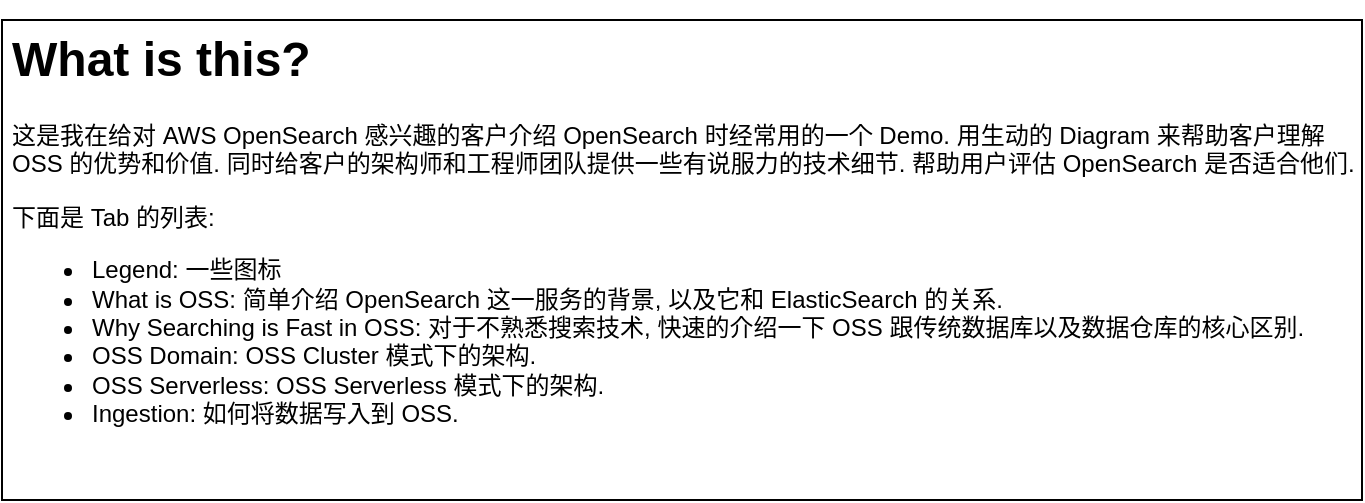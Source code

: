<mxfile version="23.1.5" type="device" pages="7">
  <diagram id="06a6hjhdS-jje9Ksy084" name="README">
    <mxGraphModel dx="1012" dy="661" grid="1" gridSize="10" guides="1" tooltips="1" connect="1" arrows="1" fold="1" page="1" pageScale="1" pageWidth="850" pageHeight="1100" math="0" shadow="0">
      <root>
        <mxCell id="0" />
        <mxCell id="1" parent="0" />
        <mxCell id="Pmo5L-j4NzqFV58sMFgU-1" value="&lt;h1&gt;What is this?&lt;/h1&gt;&lt;p&gt;这是我在给对 AWS OpenSearch 感兴趣的客户介绍 OpenSearch 时经常用的一个 Demo. 用生动的 Diagram 来帮助客户理解 OSS 的优势和价值. 同时给客户的架构师和工程师团队提供一些有说服力的技术细节. 帮助用户评估 OpenSearch 是否适合他们.&lt;/p&gt;&lt;p&gt;下面是 Tab 的列表:&lt;/p&gt;&lt;p&gt;&lt;/p&gt;&lt;ul&gt;&lt;li&gt;Legend: 一些图标&lt;/li&gt;&lt;li&gt;What is OSS: 简单介绍 OpenSearch 这一服务的背景, 以及它和 ElasticSearch 的关系.&lt;/li&gt;&lt;li&gt;Why Searching is Fast in OSS: 对于不熟悉搜索技术, 快速的介绍一下 OSS 跟传统数据库以及数据仓库的核心区别.&lt;/li&gt;&lt;li&gt;OSS Domain: OSS Cluster 模式下的架构.&lt;/li&gt;&lt;li&gt;OSS Serverless: OSS Serverless 模式下的架构.&lt;/li&gt;&lt;li&gt;Ingestion: 如何将数据写入到 OSS.&lt;/li&gt;&lt;/ul&gt;&lt;p&gt;&lt;/p&gt;" style="text;html=1;spacing=5;spacingTop=-20;whiteSpace=wrap;overflow=hidden;rounded=0;strokeColor=default;" vertex="1" parent="1">
          <mxGeometry x="80" y="80" width="680" height="240" as="geometry" />
        </mxCell>
      </root>
    </mxGraphModel>
  </diagram>
  <diagram id="LqmLtRON219V4a4PNc9h" name="Legend">
    <mxGraphModel dx="1012" dy="661" grid="1" gridSize="10" guides="1" tooltips="1" connect="1" arrows="1" fold="1" page="1" pageScale="1" pageWidth="850" pageHeight="1100" math="0" shadow="0">
      <root>
        <mxCell id="0" />
        <mxCell id="1" parent="0" />
        <mxCell id="538he8PSVBTaJU7Xnbh5-1" value="Node" style="sketch=0;points=[[0,0,0],[0.25,0,0],[0.5,0,0],[0.75,0,0],[1,0,0],[0,1,0],[0.25,1,0],[0.5,1,0],[0.75,1,0],[1,1,0],[0,0.25,0],[0,0.5,0],[0,0.75,0],[1,0.25,0],[1,0.5,0],[1,0.75,0]];outlineConnect=0;fontColor=#232F3E;gradientColor=#F78E04;gradientDirection=north;fillColor=#D05C17;strokeColor=#ffffff;dashed=0;verticalLabelPosition=bottom;verticalAlign=top;align=center;html=1;fontSize=12;fontStyle=0;aspect=fixed;shape=mxgraph.aws4.resourceIcon;resIcon=mxgraph.aws4.ec2;" parent="1" vertex="1">
          <mxGeometry x="40" y="40" width="80" height="80" as="geometry" />
        </mxCell>
        <mxCell id="flcOl9XDzfjCVM6PtYfq-5" value="" style="group" parent="1" vertex="1" connectable="0">
          <mxGeometry x="360" y="40" width="80" height="80" as="geometry" />
        </mxCell>
        <mxCell id="flcOl9XDzfjCVM6PtYfq-2" value="Data Node" style="sketch=0;points=[[0,0,0],[0.25,0,0],[0.5,0,0],[0.75,0,0],[1,0,0],[0,1,0],[0.25,1,0],[0.5,1,0],[0.75,1,0],[1,1,0],[0,0.25,0],[0,0.5,0],[0,0.75,0],[1,0.25,0],[1,0.5,0],[1,0.75,0]];outlineConnect=0;gradientDirection=north;fillColor=#dae8fc;strokeColor=#6c8ebf;dashed=0;verticalLabelPosition=bottom;verticalAlign=top;align=center;html=1;fontSize=12;fontStyle=0;aspect=fixed;shape=mxgraph.aws4.resourceIcon;resIcon=mxgraph.aws4.ec2;" parent="flcOl9XDzfjCVM6PtYfq-5" vertex="1">
          <mxGeometry width="80" height="80" as="geometry" />
        </mxCell>
        <mxCell id="flcOl9XDzfjCVM6PtYfq-4" value="" style="shape=cylinder;whiteSpace=wrap;html=1;boundedLbl=1;backgroundOutline=1;fillColor=#dae8fc;strokeColor=#6c8ebf;strokeWidth=2;" parent="flcOl9XDzfjCVM6PtYfq-5" vertex="1">
          <mxGeometry x="30" y="30" width="20" height="20" as="geometry" />
        </mxCell>
        <mxCell id="-5qwD0yx-18ZKS9U1aRI-6" value="" style="group;fontStyle=1" parent="1" vertex="1" connectable="0">
          <mxGeometry x="380" y="180" width="40" height="40" as="geometry" />
        </mxCell>
        <mxCell id="-5qwD0yx-18ZKS9U1aRI-2" value="" style="shape=cylinder;whiteSpace=wrap;html=1;boundedLbl=1;backgroundOutline=1;fillColor=#dae8fc;strokeColor=#6c8ebf;strokeWidth=2;" parent="-5qwD0yx-18ZKS9U1aRI-6" vertex="1">
          <mxGeometry x="12" y="12" width="10" height="10" as="geometry" />
        </mxCell>
        <mxCell id="-5qwD0yx-18ZKS9U1aRI-1" value="ICU&lt;br&gt;(Search Compute Unit)" style="pointerEvents=1;shadow=0;dashed=0;html=1;strokeColor=#6c8ebf;fillColor=#dae8fc;labelPosition=center;verticalLabelPosition=bottom;verticalAlign=top;align=center;outlineConnect=0;shape=mxgraph.veeam.cpu;" parent="-5qwD0yx-18ZKS9U1aRI-6" vertex="1">
          <mxGeometry width="40" height="40" as="geometry" />
        </mxCell>
        <mxCell id="-5qwD0yx-18ZKS9U1aRI-7" value="OCU&lt;br&gt;(OpenSearch Compute Unit)" style="pointerEvents=1;shadow=0;dashed=0;html=1;strokeColor=none;fillColor=#D05C17;labelPosition=center;verticalLabelPosition=bottom;verticalAlign=top;align=center;outlineConnect=0;shape=mxgraph.veeam.cpu;gradientColor=#F78E04;" parent="1" vertex="1">
          <mxGeometry x="60" y="180" width="40" height="40" as="geometry" />
        </mxCell>
        <mxCell id="-5qwD0yx-18ZKS9U1aRI-8" value="" style="group" parent="1" vertex="1" connectable="0">
          <mxGeometry x="200" y="40" width="80" height="80" as="geometry" />
        </mxCell>
        <mxCell id="538he8PSVBTaJU7Xnbh5-2" value="Master Node" style="sketch=0;points=[[0,0,0],[0.25,0,0],[0.5,0,0],[0.75,0,0],[1,0,0],[0,1,0],[0.25,1,0],[0.5,1,0],[0.75,1,0],[1,1,0],[0,0.25,0],[0,0.5,0],[0,0.75,0],[1,0.25,0],[1,0.5,0],[1,0.75,0]];outlineConnect=0;gradientDirection=north;fillColor=#e1d5e7;strokeColor=#9673a6;dashed=0;verticalLabelPosition=bottom;verticalAlign=top;align=center;html=1;fontSize=12;fontStyle=0;aspect=fixed;shape=mxgraph.aws4.resourceIcon;resIcon=mxgraph.aws4.ec2;container=0;" parent="-5qwD0yx-18ZKS9U1aRI-8" vertex="1">
          <mxGeometry width="80" height="80" as="geometry" />
        </mxCell>
        <mxCell id="538he8PSVBTaJU7Xnbh5-3" value="" style="html=1;verticalLabelPosition=bottom;align=center;labelBackgroundColor=#ffffff;verticalAlign=top;strokeWidth=2;strokeColor=#9673a6;shadow=0;dashed=0;shape=mxgraph.ios7.icons.flag;fillColor=#e1d5e7;container=0;" parent="-5qwD0yx-18ZKS9U1aRI-8" vertex="1">
          <mxGeometry x="30" y="30" width="20" height="20" as="geometry" />
        </mxCell>
        <mxCell id="-5qwD0yx-18ZKS9U1aRI-11" value="" style="group" parent="1" vertex="1" connectable="0">
          <mxGeometry x="220" y="180" width="40" height="40" as="geometry" />
        </mxCell>
        <mxCell id="-5qwD0yx-18ZKS9U1aRI-5" value="ICU&lt;br&gt;(Index Compute Unit)" style="pointerEvents=1;shadow=0;dashed=0;html=1;strokeColor=#9673a6;fillColor=#e1d5e7;labelPosition=center;verticalLabelPosition=bottom;verticalAlign=top;align=center;outlineConnect=0;shape=mxgraph.veeam.cpu;" parent="-5qwD0yx-18ZKS9U1aRI-11" vertex="1">
          <mxGeometry width="40" height="40" as="geometry" />
        </mxCell>
        <mxCell id="-5qwD0yx-18ZKS9U1aRI-10" value="" style="html=1;verticalLabelPosition=bottom;align=center;labelBackgroundColor=#ffffff;verticalAlign=top;strokeWidth=2;strokeColor=#9673a6;shadow=0;dashed=0;shape=mxgraph.ios7.icons.looking_glass;fillColor=#e1d5e7;" parent="-5qwD0yx-18ZKS9U1aRI-11" vertex="1">
          <mxGeometry x="12" y="12" width="10" height="10" as="geometry" />
        </mxCell>
        <mxCell id="dC1tkVFs3yWEbo2LMVvb-1" value="memory" style="pointerEvents=1;shadow=0;dashed=0;html=1;strokeColor=none;fillColor=#4495D1;labelPosition=center;verticalLabelPosition=bottom;verticalAlign=top;align=center;outlineConnect=0;shape=mxgraph.veeam.ram;" parent="1" vertex="1">
          <mxGeometry x="200" y="340" width="80" height="40" as="geometry" />
        </mxCell>
        <mxCell id="dC1tkVFs3yWEbo2LMVvb-2" value="disk" style="shadow=0;dashed=0;html=1;strokeColor=none;fillColor=#4495D1;labelPosition=center;verticalLabelPosition=bottom;verticalAlign=top;align=center;outlineConnect=0;shape=mxgraph.veeam.local_disk;" parent="1" vertex="1">
          <mxGeometry x="360" y="320" width="80" height="80" as="geometry" />
        </mxCell>
        <mxCell id="dC1tkVFs3yWEbo2LMVvb-3" value="CPU" style="pointerEvents=1;shadow=0;dashed=0;html=1;strokeColor=none;fillColor=#4495D1;labelPosition=center;verticalLabelPosition=bottom;verticalAlign=top;align=center;outlineConnect=0;shape=mxgraph.veeam.cpu;" parent="1" vertex="1">
          <mxGeometry x="60" y="340" width="40" height="40" as="geometry" />
        </mxCell>
        <mxCell id="OFZB7feAUcK9pzhtSaqu-1" value="&lt;font color=&quot;#000000&quot;&gt;client&lt;/font&gt;" style="sketch=0;outlineConnect=0;fontColor=#ffffff;fillColor=#647687;strokeColor=#314354;dashed=0;verticalLabelPosition=bottom;verticalAlign=top;align=center;html=1;fontSize=12;fontStyle=0;pointerEvents=1;shape=mxgraph.aws4.client;" parent="1" vertex="1">
          <mxGeometry x="40" y="640" width="80" height="80" as="geometry" />
        </mxCell>
        <mxCell id="OFZB7feAUcK9pzhtSaqu-3" value="Shard" style="strokeWidth=2;html=1;shape=mxgraph.flowchart.direct_data;whiteSpace=wrap;direction=west;fillColor=#d5e8d4;strokeColor=#82b366;" parent="1" vertex="1">
          <mxGeometry x="40" y="480" width="80" height="40" as="geometry" />
        </mxCell>
        <mxCell id="OFZB7feAUcK9pzhtSaqu-11" value="Translog" style="sketch=0;outlineConnect=0;fontColor=#232F3E;gradientColor=none;fillColor=#82B366;strokeColor=none;dashed=0;verticalLabelPosition=bottom;verticalAlign=top;align=center;html=1;fontSize=12;fontStyle=0;pointerEvents=1;shape=mxgraph.aws4.documents;" parent="1" vertex="1">
          <mxGeometry x="520" y="480" width="80" height="80" as="geometry" />
        </mxCell>
        <mxCell id="paBtLtiZqlzb-ybQLF3L-1" value="&lt;font style=&quot;font-size: 24px;&quot;&gt;👀&lt;/font&gt;" style="rounded=0;whiteSpace=wrap;html=1;strokeColor=#b85450;fillColor=#f8cecc;opacity=30;verticalAlign=top;align=left;" parent="1" vertex="1">
          <mxGeometry x="200" y="640" width="80" height="80" as="geometry" />
        </mxCell>
        <mxCell id="_61CTqvVJrapK6DihGSk-1" value="Title ⏰ 5 min" style="text;html=1;strokeColor=#9673a6;fillColor=#e1d5e7;align=center;verticalAlign=middle;whiteSpace=wrap;rounded=0;fontStyle=1;fontSize=16;" parent="1" vertex="1">
          <mxGeometry x="40" y="800" width="800" height="40" as="geometry" />
        </mxCell>
        <mxCell id="FE-znFwMOLOwpMeWEIHN-3" value="Data" style="strokeWidth=2;html=1;shape=mxgraph.flowchart.direct_data;whiteSpace=wrap;direction=north;fillColor=#d5e8d4;strokeColor=#82b366;" parent="1" vertex="1">
          <mxGeometry x="220" y="480" width="40" height="40" as="geometry" />
        </mxCell>
        <mxCell id="oj60slL8SzGMJ-oVwYtL-1" value="doc" style="verticalLabelPosition=bottom;html=1;verticalAlign=top;align=center;strokeColor=#82B366;fillColor=#82B366;shape=mxgraph.azure.file;pointerEvents=1;fontSize=12;" parent="1" vertex="1">
          <mxGeometry x="680" y="480" width="40" height="40" as="geometry" />
        </mxCell>
        <mxCell id="rIIQwO5_GbMKmuoUVs2A-1" value="Segment" style="rounded=1;whiteSpace=wrap;html=1;fillColor=#d5e8d4;strokeColor=#82b366;strokeWidth=2;" parent="1" vertex="1">
          <mxGeometry x="360" y="480" width="80" height="40" as="geometry" />
        </mxCell>
        <mxCell id="XAqZkcH0qxVsYEyhY4Jz-1" value="JSON" style="sketch=0;pointerEvents=1;shadow=0;dashed=0;html=1;strokeColor=none;labelPosition=center;verticalLabelPosition=bottom;verticalAlign=top;align=center;fillColor=#82B366;shape=mxgraph.azure.code_file" parent="1" vertex="1">
          <mxGeometry x="800" y="480" width="40" height="40" as="geometry" />
        </mxCell>
        <mxCell id="to-VKTmCCNtqOUrEX4Li-1" value="" style="rounded=0;whiteSpace=wrap;html=1;fillColor=none;strokeWidth=2;strokeColor=#82B366;" parent="1" vertex="1">
          <mxGeometry x="360" y="640" width="80" height="80" as="geometry" />
        </mxCell>
        <mxCell id="_LFsk5pAKQ36XhP8nCvq-1" value="" style="sketch=0;outlineConnect=0;fontColor=#232F3E;gradientColor=none;fillColor=#3F8624;strokeColor=none;dashed=0;verticalLabelPosition=bottom;verticalAlign=top;align=center;html=1;fontSize=12;fontStyle=0;pointerEvents=1;shape=mxgraph.aws4.bucket_with_objects;" parent="1" vertex="1">
          <mxGeometry x="520" y="640" width="80" height="80" as="geometry" />
        </mxCell>
      </root>
    </mxGraphModel>
  </diagram>
  <diagram id="OfJtlW7_59DaI96wpx6N" name="What-is-OSS">
    <mxGraphModel dx="1012" dy="661" grid="1" gridSize="10" guides="1" tooltips="1" connect="1" arrows="1" fold="1" page="1" pageScale="1" pageWidth="850" pageHeight="1100" math="0" shadow="0">
      <root>
        <mxCell id="0" />
        <mxCell id="1" parent="0" />
        <mxCell id="A_pBkV0cCw7etvynCCj8-1" value="What is Amazon OpenSearch (OSS) ⏰ 5 min" style="text;html=1;strokeColor=#9673a6;fillColor=#e1d5e7;align=center;verticalAlign=middle;whiteSpace=wrap;rounded=0;fontStyle=1;fontSize=16;" parent="1" vertex="1">
          <mxGeometry x="40" y="40" width="800" height="40" as="geometry" />
        </mxCell>
        <mxCell id="7wK2JGW7p67NDRU7vaHa-2" value="&lt;h1&gt;Background of Search Technology and Products&lt;/h1&gt;&lt;p&gt;&lt;/p&gt;&lt;ul&gt;&lt;li&gt;&lt;a href=&quot;https://lucene.apache.org/&quot;&gt;Apache Lucene&lt;/a&gt;&amp;nbsp;(from 1999), the search engine core, indexing, searching, algorithm, etc.&lt;/li&gt;&lt;li&gt;&lt;a href=&quot;https://www.elastic.co/&quot;&gt;ElasticSearch&lt;/a&gt; (from 2010), a full featured search and analytics product, a database-liked server, also a commercial company.&lt;/li&gt;&lt;li&gt;&lt;a href=&quot;https://www.elastic.co/pricing/faq/licensing&quot;&gt;ElasticSearch Licensing Change&lt;/a&gt;&amp;nbsp;(no longer friendly for commercial use since Feb 2021)&lt;/li&gt;&lt;li&gt;&lt;a href=&quot;https://github.com/opensearch-project/OpenSearch&quot;&gt;Amazon OpenSearch&lt;/a&gt; (from April 2021), a fork from ElasticSearch&amp;nbsp;7.10, maintained by Amazon, and commit to be open source and free for commercial use forever.&lt;/li&gt;&lt;li&gt;&lt;a href=&quot;https://docs.aws.amazon.com/opensearch-service/latest/developerguide/what-is.html&quot;&gt;Amazon OpenSearch Service&lt;/a&gt; (from April 2021), a cloud native, secure, highly available, low ops, AWS managed OpenSearch cluster as a service product. You pay only for what you use.&lt;/li&gt;&lt;li&gt;&lt;a href=&quot;https://docs.aws.amazon.com/opensearch-service/latest/developerguide/serverless.html&quot;&gt;Amazon OpenSearch Serverless&lt;/a&gt;&amp;nbsp;(from Jan 2023), a cloud native, auto-scaled, no-ops OpenSearch as a service production. Based on the redesigned architecture.&lt;/li&gt;&lt;li&gt;Future? Let&#39;s see.&lt;/li&gt;&lt;/ul&gt;&lt;p&gt;&lt;/p&gt;" style="text;html=1;strokeColor=default;fillColor=none;spacing=5;spacingTop=-20;whiteSpace=wrap;overflow=hidden;rounded=0;strokeWidth=1;" parent="1" vertex="1">
          <mxGeometry x="40" y="120" width="800" height="200" as="geometry" />
        </mxCell>
        <mxCell id="7wK2JGW7p67NDRU7vaHa-3" value="&lt;h1&gt;OpenSearch Links&lt;/h1&gt;&lt;p&gt;&lt;/p&gt;&lt;ul&gt;&lt;li&gt;&lt;a href=&quot;https://docs.aws.amazon.com/opensearch-service/latest/developerguide/what-is.html&quot;&gt;What is Amazon OpenSearch&lt;/a&gt;&lt;/li&gt;&lt;li&gt;&lt;a href=&quot;https://docs.aws.amazon.com/opensearch-service/latest/developerguide/serverless.html&quot;&gt;Amazon OpenSearch Serverless&lt;/a&gt;&lt;/li&gt;&lt;li&gt;&lt;a href=&quot;https://opensearch.org/docs/latest/&quot;&gt;OpenSearch Develop Docs&lt;/a&gt;&lt;/li&gt;&lt;li&gt;&lt;a style=&quot;background-color: initial;&quot; href=&quot;https://github.com/MacHu-GWU/aws_dla_opensearch_examples&quot;&gt;Opensearch Examples&lt;/a&gt;&lt;/li&gt;&lt;/ul&gt;&lt;p&gt;&lt;/p&gt;" style="text;html=1;strokeColor=default;fillColor=none;spacing=5;spacingTop=-20;whiteSpace=wrap;overflow=hidden;rounded=0;strokeWidth=1;" parent="1" vertex="1">
          <mxGeometry x="40" y="960" width="360" height="120" as="geometry" />
        </mxCell>
        <mxCell id="7wK2JGW7p67NDRU7vaHa-18" value="&lt;h1&gt;ElasticSearch vs OpenSearch&lt;/h1&gt;&lt;div&gt;&lt;table style=&quot;table-layout: fixed; font-size: 10pt; font-family: arial, sans, sans-serif; width: 0px; border-collapse: collapse; border: none;&quot; border=&quot;1&quot; dir=&quot;ltr&quot; cellpadding=&quot;0&quot; cellspacing=&quot;0&quot; xmlns=&quot;http://www.w3.org/1999/xhtml&quot;&gt;&lt;colgroup&gt;&lt;col width=&quot;164&quot;&gt;&lt;col width=&quot;307&quot;&gt;&lt;col width=&quot;307&quot;&gt;&lt;/colgroup&gt;&lt;tbody&gt;&lt;tr style=&quot;height: 21px;&quot;&gt;&lt;td style=&quot;border: 1px solid rgb(204, 204, 204); overflow: hidden; padding: 2px 3px; vertical-align: middle; background-color: rgb(99, 210, 151);&quot;&gt;&lt;/td&gt;&lt;td style=&quot;border: 1px solid rgb(204, 204, 204); overflow: hidden; padding: 2px 3px; vertical-align: middle; background-color: rgb(99, 210, 151); overflow-wrap: break-word;&quot; data-sheets-value=&quot;{&amp;quot;1&amp;quot;:2,&amp;quot;2&amp;quot;:&amp;quot;ElasticSearch&amp;quot;}&quot;&gt;ElasticSearch&lt;/td&gt;&lt;td style=&quot;border: 1px solid rgb(204, 204, 204); overflow: hidden; padding: 2px 3px; vertical-align: middle; background-color: rgb(99, 210, 151); overflow-wrap: break-word;&quot; data-sheets-value=&quot;{&amp;quot;1&amp;quot;:2,&amp;quot;2&amp;quot;:&amp;quot;OpenSearch&amp;quot;}&quot;&gt;OpenSearch&lt;/td&gt;&lt;/tr&gt;&lt;tr style=&quot;height: 21px;&quot;&gt;&lt;td style=&quot;border: 1px solid rgb(204, 204, 204); overflow: hidden; padding: 2px 3px; vertical-align: middle; background-color: rgb(255, 255, 255); overflow-wrap: break-word;&quot; data-sheets-value=&quot;{&amp;quot;1&amp;quot;:2,&amp;quot;2&amp;quot;:&amp;quot;Management Effort&amp;quot;}&quot;&gt;Management Effort&lt;/td&gt;&lt;td style=&quot;border: 1px solid rgb(204, 204, 204); overflow: hidden; padding: 2px 3px; vertical-align: middle; background-color: rgb(255, 255, 255); overflow-wrap: break-word;&quot; data-sheets-value=&quot;{&amp;quot;1&amp;quot;:2,&amp;quot;2&amp;quot;:&amp;quot;- You manage the VM, install the server, configure the server.\n- You manage the Networking and Authentication.\n- You manage the cluster monitoring.\n- You add, remove, fix nodes.\n- You implement the high-availability and manage the backup.&amp;quot;}&quot;&gt;- You manage the VM, install the server, configure the server.&lt;br&gt;- You manage the Networking and Authentication.&lt;br&gt;- You manage the cluster monitoring.&lt;br&gt;- You add, remove, fix nodes.&lt;br&gt;- You implement the high-availability and manage the backup.&lt;/td&gt;&lt;td style=&quot;border: 1px solid rgb(204, 204, 204); overflow: hidden; padding: 2px 3px; vertical-align: middle; background-color: rgb(255, 255, 255); overflow-wrap: break-word;&quot; data-sheets-value=&quot;{&amp;quot;1&amp;quot;:2,&amp;quot;2&amp;quot;:&amp;quot;- AWS manages the node, and everything.\n- You add nodes by clicking a button.\n&amp;quot;}&quot;&gt;- AWS manages the node, and everything.&lt;br&gt;- You add nodes by clicking a button.&lt;br&gt;&lt;/td&gt;&lt;/tr&gt;&lt;tr style=&quot;height: 21px;&quot;&gt;&lt;td style=&quot;border: 1px solid rgb(204, 204, 204); overflow: hidden; padding: 2px 3px; vertical-align: middle; background-color: rgb(231, 249, 239); overflow-wrap: break-word;&quot; data-sheets-value=&quot;{&amp;quot;1&amp;quot;:2,&amp;quot;2&amp;quot;:&amp;quot;Security&amp;quot;}&quot;&gt;Security&lt;/td&gt;&lt;td style=&quot;border: 1px solid rgb(204, 204, 204); overflow: hidden; padding: 2px 3px; vertical-align: middle; background-color: rgb(231, 249, 239); overflow-wrap: break-word;&quot; data-sheets-hyperlinkruns=&quot;{&amp;quot;1&amp;quot;:0,&amp;quot;2&amp;quot;:&amp;quot;https://www.elastic.co/guide/en/elasticsearch/reference/current/secure-cluster.html&amp;quot;}{&amp;quot;1&amp;quot;:66}&quot; data-sheets-textstyleruns=&quot;{&amp;quot;1&amp;quot;:0,&amp;quot;2&amp;quot;:{&amp;quot;2&amp;quot;:{&amp;quot;1&amp;quot;:2,&amp;quot;2&amp;quot;:1136076},&amp;quot;9&amp;quot;:1}}{&amp;quot;1&amp;quot;:66}&quot; data-sheets-value=&quot;{&amp;quot;1&amp;quot;:2,&amp;quot;2&amp;quot;:&amp;quot;User, token based authentication, LDAP, SAML, Kerberos integration, etc.&amp;quot;}&quot;&gt;&lt;a href=&quot;https://www.elastic.co/guide/en/elasticsearch/reference/current/secure-cluster.html&quot; target=&quot;_blank&quot; class=&quot;in-cell-link&quot;&gt;User, token based authentication, LDAP, SAML, Kerberos integration&lt;/a&gt;&lt;span style=&quot;font-size: 10pt; font-family: Arial;&quot;&gt;, etc.&lt;/span&gt;&lt;/td&gt;&lt;td style=&quot;border: 1px solid rgb(204, 204, 204); overflow: hidden; padding: 2px 3px; vertical-align: middle; background-color: rgb(231, 249, 239); overflow-wrap: break-word;&quot; data-sheets-hyperlinkruns=&quot;{&amp;quot;1&amp;quot;:68,&amp;quot;2&amp;quot;:&amp;quot;https://docs.aws.amazon.com/opensearch-service/latest/developerguide/ac.html&amp;quot;}{&amp;quot;1&amp;quot;:123}{&amp;quot;1&amp;quot;:141,&amp;quot;2&amp;quot;:&amp;quot;https://docs.aws.amazon.com/opensearch-service/latest/developerguide/security.html&amp;quot;}{&amp;quot;1&amp;quot;:207}&quot; data-sheets-textstyleruns=&quot;{&amp;quot;1&amp;quot;:0}{&amp;quot;1&amp;quot;:68,&amp;quot;2&amp;quot;:{&amp;quot;2&amp;quot;:{&amp;quot;1&amp;quot;:2,&amp;quot;2&amp;quot;:1136076},&amp;quot;9&amp;quot;:1}}{&amp;quot;1&amp;quot;:123}{&amp;quot;1&amp;quot;:141,&amp;quot;2&amp;quot;:{&amp;quot;2&amp;quot;:{&amp;quot;1&amp;quot;:2,&amp;quot;2&amp;quot;:1136076},&amp;quot;9&amp;quot;:1}}{&amp;quot;1&amp;quot;:207}&quot; data-sheets-value=&quot;{&amp;quot;1&amp;quot;:2,&amp;quot;2&amp;quot;:&amp;quot;- everything provided by ElasticSearch\n- Provide more Cloud native, identity based, resource based, ip based access control out-of-the-box\n- A lot more like Data protection, Compliance validation, Resilience, etc ...&amp;quot;}&quot;&gt;&lt;span style=&quot;font-size: 10pt; font-family: Arial;&quot;&gt;- everything provided by ElasticSearch&lt;br&gt;- Provide more Cloud native, &lt;/span&gt;&lt;span style=&quot;font-size: 10pt; font-family: Arial; text-decoration-line: underline; text-decoration-skip-ink: none; color: rgb(17, 85, 204);&quot;&gt;&lt;a href=&quot;https://docs.aws.amazon.com/opensearch-service/latest/developerguide/ac.html&quot; target=&quot;_blank&quot; class=&quot;in-cell-link&quot;&gt;identity based, resource based, ip based access control&lt;/a&gt;&lt;/span&gt;&lt;span style=&quot;font-size: 10pt; font-family: Arial;&quot;&gt; out-of-the-box&lt;br&gt;- &lt;/span&gt;&lt;span style=&quot;font-size: 10pt; font-family: Arial; text-decoration-line: underline; text-decoration-skip-ink: none; color: rgb(17, 85, 204);&quot;&gt;&lt;a href=&quot;https://docs.aws.amazon.com/opensearch-service/latest/developerguide/security.html&quot; target=&quot;_blank&quot; class=&quot;in-cell-link&quot;&gt;A lot more like Data protection, Compliance validation, Resilience&lt;/a&gt;&lt;/span&gt;&lt;span style=&quot;font-size: 10pt; font-family: Arial;&quot;&gt;, etc ...&lt;/span&gt;&lt;/td&gt;&lt;/tr&gt;&lt;tr style=&quot;height: 21px;&quot;&gt;&lt;td style=&quot;border: 1px solid rgb(204, 204, 204); overflow: hidden; padding: 2px 3px; vertical-align: middle; background-color: rgb(255, 255, 255); overflow-wrap: break-word;&quot; data-sheets-value=&quot;{&amp;quot;1&amp;quot;:2,&amp;quot;2&amp;quot;:&amp;quot;Scaling&amp;quot;}&quot;&gt;Scaling&lt;/td&gt;&lt;td style=&quot;border: 1px solid rgb(204, 204, 204); overflow: hidden; padding: 2px 3px; vertical-align: middle; background-color: rgb(255, 255, 255); overflow-wrap: break-word;&quot; data-sheets-value=&quot;{&amp;quot;1&amp;quot;:2,&amp;quot;2&amp;quot;:&amp;quot;- You manage computation and storage scaling yourself. And they are strongly coupled.\n- You can scale up, but very difficult to scale down.&amp;quot;}&quot;&gt;- You manage computation and storage scaling yourself. And they are strongly coupled.&lt;br&gt;- You can scale up, but very difficult to scale down.&lt;/td&gt;&lt;td style=&quot;border: 1px solid rgb(204, 204, 204); overflow: hidden; padding: 2px 3px; vertical-align: middle; background-color: rgb(255, 255, 255); overflow-wrap: break-word;&quot; data-sheets-hyperlinkruns=&quot;{&amp;quot;1&amp;quot;:0,&amp;quot;2&amp;quot;:&amp;quot;https://docs.aws.amazon.com/opensearch-service/latest/developerguide/serverless.html&amp;quot;}{&amp;quot;1&amp;quot;:21}&quot; data-sheets-textstyleruns=&quot;{&amp;quot;1&amp;quot;:0,&amp;quot;2&amp;quot;:{&amp;quot;2&amp;quot;:{&amp;quot;1&amp;quot;:2,&amp;quot;2&amp;quot;:1136076},&amp;quot;9&amp;quot;:1}}{&amp;quot;1&amp;quot;:21}&quot; data-sheets-value=&quot;{&amp;quot;1&amp;quot;:2,&amp;quot;2&amp;quot;:&amp;quot;Opensearch serverless provide the capability to scale the reading / writing / storage independently, and AWS manage the automatical scale up and even down. You only pay what you use.&amp;quot;}&quot;&gt;&lt;span style=&quot;font-size: 10pt; font-family: Arial; text-decoration-line: underline; text-decoration-skip-ink: none; color: rgb(17, 85, 204);&quot;&gt;&lt;a href=&quot;https://docs.aws.amazon.com/opensearch-service/latest/developerguide/serverless.html&quot; target=&quot;_blank&quot; class=&quot;in-cell-link&quot;&gt;Opensearch serverless&lt;/a&gt;&lt;/span&gt;&lt;span style=&quot;font-size: 10pt; font-family: Arial;&quot;&gt; provide the capability to scale the reading / writing / storage independently, and AWS manage the automatical scale up and even down. You only pay what you use.&lt;/span&gt;&lt;/td&gt;&lt;/tr&gt;&lt;/tbody&gt;&lt;/table&gt;&lt;/div&gt;&lt;p&gt;&lt;/p&gt;" style="text;html=1;strokeColor=default;fillColor=none;spacing=5;spacingTop=-20;whiteSpace=wrap;overflow=hidden;rounded=0;strokeWidth=1;" parent="1" vertex="1">
          <mxGeometry x="40" y="440" width="800" height="400" as="geometry" />
        </mxCell>
        <mxCell id="BeQelvPRtcdFiDa7Av01-1" value="&lt;font style=&quot;font-size: 24px;&quot;&gt;👀&lt;/font&gt;" style="rounded=0;whiteSpace=wrap;html=1;strokeColor=#b85450;fillColor=#f8cecc;opacity=30;verticalAlign=top;align=left;" parent="1" vertex="1">
          <mxGeometry x="20" y="20" width="80" height="80" as="geometry" />
        </mxCell>
      </root>
    </mxGraphModel>
  </diagram>
  <diagram id="jWBvHKld7AOgrhEGFxCC" name="Why-Searching-is-Fast-in-OSS">
    <mxGraphModel dx="1012" dy="661" grid="1" gridSize="10" guides="1" tooltips="1" connect="1" arrows="1" fold="1" page="1" pageScale="1" pageWidth="850" pageHeight="1100" math="0" shadow="0">
      <root>
        <mxCell id="0" />
        <mxCell id="1" parent="0" />
        <mxCell id="8FqBqj8-TPqgvXC23O8A-1" value="&lt;h1&gt;Why Searching is Fast in OSS&lt;/h1&gt;&lt;p&gt;&lt;/p&gt;&lt;ul&gt;&lt;li&gt;&lt;b&gt;RDBMS&lt;/b&gt;&lt;/li&gt;&lt;ul&gt;&lt;li&gt;Oracle, IBM DB2, MSSQL, MySQL, Postgres, etc ...&lt;/li&gt;&lt;li&gt;Usually is not a distribution system (Oracle RAC is not true distribution).&lt;/li&gt;&lt;li&gt;Index doesn&#39;t work well for full text search because it growing too big on single node DB.&lt;/li&gt;&lt;/ul&gt;&lt;li&gt;&lt;b&gt;Big Data Analytics System&lt;/b&gt;&lt;/li&gt;&lt;ul&gt;&lt;li&gt;Query engine is usually a distribution system.&lt;/li&gt;&lt;li&gt;Leverage partition and push-down predicate to optimize query.&lt;/li&gt;&lt;li&gt;Doesn&#39;t support full text search, fuzzy search (has to scan full data, very slow).&lt;/li&gt;&lt;/ul&gt;&lt;li&gt;&lt;b&gt;OpenSearch&lt;/b&gt;&lt;/li&gt;&lt;ul&gt;&lt;li&gt;A distribution system, in terms of read / write / storage.&lt;/li&gt;&lt;li&gt;Forward index optimize term based search, range search.&lt;/li&gt;&lt;li&gt;Inverse index optimize full text search and fuzzy search.&lt;/li&gt;&lt;/ul&gt;&lt;/ul&gt;&lt;p&gt;&lt;/p&gt;" style="text;html=1;strokeColor=default;fillColor=none;spacing=5;spacingTop=-20;whiteSpace=wrap;overflow=hidden;rounded=0;" parent="1" vertex="1">
          <mxGeometry x="40" y="120" width="800" height="240" as="geometry" />
        </mxCell>
        <mxCell id="xbrspDcAmFDmyUTmEL24-1" value="Why Searching is Fast in OSS ⏰ 5 min" style="text;html=1;strokeColor=#9673a6;fillColor=#e1d5e7;align=center;verticalAlign=middle;whiteSpace=wrap;rounded=0;fontStyle=1;fontSize=16;" parent="1" vertex="1">
          <mxGeometry x="40" y="40" width="800" height="40" as="geometry" />
        </mxCell>
        <mxCell id="H_C5uYjQCkLqqmg5XiB2-1" value="Shard" style="strokeWidth=2;html=1;shape=mxgraph.flowchart.direct_data;whiteSpace=wrap;direction=west;fillColor=#d5e8d4;strokeColor=#82b366;" parent="1" vertex="1">
          <mxGeometry x="240" y="600" width="80" height="40" as="geometry" />
        </mxCell>
        <mxCell id="6pxeQIftH1imnFVjsGtO-5" value="write to this shard" style="rounded=0;orthogonalLoop=1;jettySize=auto;html=1;exitX=1;exitY=0.5;exitDx=0;exitDy=0;exitPerimeter=0;entryX=1;entryY=0.5;entryDx=0;entryDy=0;entryPerimeter=0;" parent="1" source="T6NC9E5eNvhYKEPgQQKn-1" target="H_C5uYjQCkLqqmg5XiB2-1" edge="1">
          <mxGeometry relative="1" as="geometry" />
        </mxCell>
        <mxCell id="T6NC9E5eNvhYKEPgQQKn-1" value="doc" style="verticalLabelPosition=bottom;html=1;verticalAlign=top;align=center;strokeColor=#82B366;fillColor=#82B366;shape=mxgraph.azure.file;pointerEvents=1;fontSize=12;" parent="1" vertex="1">
          <mxGeometry x="120" y="680" width="40" height="40" as="geometry" />
        </mxCell>
        <mxCell id="T6NC9E5eNvhYKEPgQQKn-2" value="Shard" style="strokeWidth=2;html=1;shape=mxgraph.flowchart.direct_data;whiteSpace=wrap;direction=west;fillColor=#d5e8d4;strokeColor=#82b366;" parent="1" vertex="1">
          <mxGeometry x="240" y="680" width="80" height="40" as="geometry" />
        </mxCell>
        <mxCell id="T6NC9E5eNvhYKEPgQQKn-3" value="Shard" style="strokeWidth=2;html=1;shape=mxgraph.flowchart.direct_data;whiteSpace=wrap;direction=west;fillColor=#d5e8d4;strokeColor=#82b366;" parent="1" vertex="1">
          <mxGeometry x="240" y="760" width="80" height="40" as="geometry" />
        </mxCell>
        <mxCell id="vLF6NwfQWhycEAs-ltwS-45" value="" style="rounded=0;whiteSpace=wrap;html=1;fillColor=none;strokeWidth=2;strokeColor=#82B366;verticalAlign=top;" parent="1" vertex="1">
          <mxGeometry x="80" y="560" width="280" height="280" as="geometry" />
        </mxCell>
        <mxCell id="Y-nZf1zKs_Nu4qRUilt1-1" value="&lt;h1&gt;How does Index (write) works in OSS&lt;/h1&gt;" style="text;html=1;strokeColor=default;fillColor=none;spacing=5;spacingTop=-20;whiteSpace=wrap;overflow=hidden;rounded=0;" parent="1" vertex="1">
          <mxGeometry x="40" y="480" width="800" height="400" as="geometry" />
        </mxCell>
        <mxCell id="Y-nZf1zKs_Nu4qRUilt1-3" value="Shard" style="strokeWidth=2;html=1;shape=mxgraph.flowchart.direct_data;whiteSpace=wrap;direction=west;fillColor=#d5e8d4;strokeColor=#82b366;" parent="1" vertex="1">
          <mxGeometry x="240" y="1120" width="80" height="40" as="geometry" />
        </mxCell>
        <mxCell id="Y-nZf1zKs_Nu4qRUilt1-4" value="must in this shard" style="rounded=0;orthogonalLoop=1;jettySize=auto;html=1;entryX=1;entryY=0.5;entryDx=0;entryDy=0;entryPerimeter=0;exitX=1;exitY=0.5;exitDx=0;exitDy=0;exitPerimeter=0;" parent="1" source="9lHkXNxrLJq0t33sKM2w-1" target="Y-nZf1zKs_Nu4qRUilt1-3" edge="1">
          <mxGeometry relative="1" as="geometry">
            <mxPoint x="200" y="1220" as="sourcePoint" />
          </mxGeometry>
        </mxCell>
        <mxCell id="Y-nZf1zKs_Nu4qRUilt1-6" value="Shard" style="strokeWidth=2;html=1;shape=mxgraph.flowchart.direct_data;whiteSpace=wrap;direction=west;fillColor=#d5e8d4;strokeColor=#82b366;" parent="1" vertex="1">
          <mxGeometry x="240" y="1200" width="80" height="40" as="geometry" />
        </mxCell>
        <mxCell id="Y-nZf1zKs_Nu4qRUilt1-7" value="Shard" style="strokeWidth=2;html=1;shape=mxgraph.flowchart.direct_data;whiteSpace=wrap;direction=west;fillColor=#d5e8d4;strokeColor=#82b366;" parent="1" vertex="1">
          <mxGeometry x="240" y="1280" width="80" height="40" as="geometry" />
        </mxCell>
        <mxCell id="Y-nZf1zKs_Nu4qRUilt1-21" value="" style="rounded=0;whiteSpace=wrap;html=1;fillColor=none;strokeWidth=2;strokeColor=#82B366;verticalAlign=top;" parent="1" vertex="1">
          <mxGeometry x="80" y="1080" width="280" height="280" as="geometry" />
        </mxCell>
        <mxCell id="Y-nZf1zKs_Nu4qRUilt1-25" value="hash" style="text;html=1;strokeColor=none;fillColor=none;align=center;verticalAlign=middle;whiteSpace=wrap;rounded=0;" parent="1" vertex="1">
          <mxGeometry x="160" y="1140" width="40" height="20" as="geometry" />
        </mxCell>
        <mxCell id="Y-nZf1zKs_Nu4qRUilt1-26" value="hash" style="text;html=1;strokeColor=none;fillColor=none;align=center;verticalAlign=middle;whiteSpace=wrap;rounded=0;" parent="1" vertex="1">
          <mxGeometry x="160" y="620" width="40" height="20" as="geometry" />
        </mxCell>
        <mxCell id="Y-nZf1zKs_Nu4qRUilt1-9" value="Data" style="strokeWidth=2;html=1;shape=mxgraph.flowchart.direct_data;whiteSpace=wrap;direction=north;fillColor=#d5e8d4;strokeColor=#82b366;" parent="1" vertex="1">
          <mxGeometry x="440" y="1180" width="40" height="40" as="geometry" />
        </mxCell>
        <mxCell id="Y-nZf1zKs_Nu4qRUilt1-10" value="Shard" style="strokeWidth=2;html=1;shape=mxgraph.flowchart.direct_data;whiteSpace=wrap;direction=west;fillColor=#d5e8d4;strokeColor=#82b366;" parent="1" vertex="1">
          <mxGeometry x="400" y="1120" width="80" height="40" as="geometry" />
        </mxCell>
        <mxCell id="Y-nZf1zKs_Nu4qRUilt1-11" value="Segment" style="rounded=1;whiteSpace=wrap;html=1;fillColor=#d5e8d4;strokeColor=#82b366;strokeWidth=2;" parent="1" vertex="1">
          <mxGeometry x="440" y="1240" width="80" height="40" as="geometry" />
        </mxCell>
        <mxCell id="Y-nZf1zKs_Nu4qRUilt1-12" value="Data" style="strokeWidth=2;html=1;shape=mxgraph.flowchart.direct_data;whiteSpace=wrap;direction=north;fillColor=#d5e8d4;strokeColor=#82b366;" parent="1" vertex="1">
          <mxGeometry x="600" y="1180" width="40" height="40" as="geometry" />
        </mxCell>
        <mxCell id="Y-nZf1zKs_Nu4qRUilt1-13" value="Data" style="strokeWidth=2;html=1;shape=mxgraph.flowchart.direct_data;whiteSpace=wrap;direction=north;fillColor=#d5e8d4;strokeColor=#82b366;" parent="1" vertex="1">
          <mxGeometry x="520" y="1180" width="40" height="40" as="geometry" />
        </mxCell>
        <mxCell id="Y-nZf1zKs_Nu4qRUilt1-14" value="Segment" style="rounded=1;whiteSpace=wrap;html=1;fillColor=#d5e8d4;strokeColor=#82b366;strokeWidth=2;" parent="1" vertex="1">
          <mxGeometry x="560" y="1240" width="80" height="40" as="geometry" />
        </mxCell>
        <mxCell id="Y-nZf1zKs_Nu4qRUilt1-15" value="Segment" style="rounded=1;whiteSpace=wrap;html=1;fillColor=#d5e8d4;strokeColor=#82b366;strokeWidth=2;" parent="1" vertex="1">
          <mxGeometry x="680" y="1240" width="80" height="40" as="geometry" />
        </mxCell>
        <mxCell id="Y-nZf1zKs_Nu4qRUilt1-16" value="" style="rounded=0;whiteSpace=wrap;html=1;fillColor=none;strokeWidth=2;strokeColor=#82B366;" parent="1" vertex="1">
          <mxGeometry x="400" y="1120" width="400" height="200" as="geometry" />
        </mxCell>
        <mxCell id="Y-nZf1zKs_Nu4qRUilt1-28" value="found it" style="edgeStyle=orthogonalEdgeStyle;rounded=0;orthogonalLoop=1;jettySize=auto;html=1;exitX=0.5;exitY=0;exitDx=0;exitDy=0;entryX=1;entryY=0.5;entryDx=0;entryDy=0;entryPerimeter=0;" parent="1" source="Y-nZf1zKs_Nu4qRUilt1-18" target="Y-nZf1zKs_Nu4qRUilt1-13" edge="1">
          <mxGeometry relative="1" as="geometry">
            <Array as="points">
              <mxPoint x="690" y="1180" />
              <mxPoint x="690" y="1170" />
              <mxPoint x="540" y="1170" />
            </Array>
          </mxGeometry>
        </mxCell>
        <mxCell id="Y-nZf1zKs_Nu4qRUilt1-18" value="Forward" style="rounded=1;whiteSpace=wrap;html=1;fillColor=#d5e8d4;strokeColor=#82b366;strokeWidth=2;" parent="1" vertex="1">
          <mxGeometry x="680" y="1180" width="60" height="40" as="geometry" />
        </mxCell>
        <mxCell id="Y-nZf1zKs_Nu4qRUilt1-19" value="Inv" style="rounded=1;whiteSpace=wrap;html=1;fillColor=#f8cecc;strokeColor=#b85450;strokeWidth=2;" parent="1" vertex="1">
          <mxGeometry x="740" y="1180" width="20" height="40" as="geometry" />
        </mxCell>
        <mxCell id="Y-nZf1zKs_Nu4qRUilt1-20" value="Segment" style="rounded=0;whiteSpace=wrap;html=1;fillColor=none;verticalAlign=top;strokeColor=#82B366;" parent="1" vertex="1">
          <mxGeometry x="660" y="1150" width="120" height="80" as="geometry" />
        </mxCell>
        <mxCell id="H_C5uYjQCkLqqmg5XiB2-4" value="Data" style="strokeWidth=2;html=1;shape=mxgraph.flowchart.direct_data;whiteSpace=wrap;direction=north;fillColor=#d5e8d4;strokeColor=#82b366;" parent="1" vertex="1">
          <mxGeometry x="440" y="660" width="40" height="40" as="geometry" />
        </mxCell>
        <mxCell id="8nIvp1J-7GYNIFCATcTi-1" value="Shard" style="strokeWidth=2;html=1;shape=mxgraph.flowchart.direct_data;whiteSpace=wrap;direction=west;fillColor=#d5e8d4;strokeColor=#82b366;" parent="1" vertex="1">
          <mxGeometry x="400" y="600" width="80" height="40" as="geometry" />
        </mxCell>
        <mxCell id="vLF6NwfQWhycEAs-ltwS-1" value="Segment" style="rounded=1;whiteSpace=wrap;html=1;fillColor=#d5e8d4;strokeColor=#82b366;strokeWidth=2;" parent="1" vertex="1">
          <mxGeometry x="440" y="720" width="80" height="40" as="geometry" />
        </mxCell>
        <mxCell id="vLF6NwfQWhycEAs-ltwS-2" value="Data" style="strokeWidth=2;html=1;shape=mxgraph.flowchart.direct_data;whiteSpace=wrap;direction=north;fillColor=#d5e8d4;strokeColor=#82b366;" parent="1" vertex="1">
          <mxGeometry x="600" y="660" width="40" height="40" as="geometry" />
        </mxCell>
        <mxCell id="vLF6NwfQWhycEAs-ltwS-3" value="Data" style="strokeWidth=2;html=1;shape=mxgraph.flowchart.direct_data;whiteSpace=wrap;direction=north;fillColor=#d5e8d4;strokeColor=#82b366;" parent="1" vertex="1">
          <mxGeometry x="520" y="660" width="40" height="40" as="geometry" />
        </mxCell>
        <mxCell id="vLF6NwfQWhycEAs-ltwS-5" value="Segment" style="rounded=1;whiteSpace=wrap;html=1;fillColor=#d5e8d4;strokeColor=#82b366;strokeWidth=2;" parent="1" vertex="1">
          <mxGeometry x="560" y="720" width="80" height="40" as="geometry" />
        </mxCell>
        <mxCell id="vLF6NwfQWhycEAs-ltwS-6" value="Segment" style="rounded=1;whiteSpace=wrap;html=1;fillColor=#d5e8d4;strokeColor=#82b366;strokeWidth=2;" parent="1" vertex="1">
          <mxGeometry x="680" y="720" width="80" height="40" as="geometry" />
        </mxCell>
        <mxCell id="vLF6NwfQWhycEAs-ltwS-13" value="" style="rounded=0;whiteSpace=wrap;html=1;fillColor=none;strokeWidth=2;strokeColor=#82B366;" parent="1" vertex="1">
          <mxGeometry x="400" y="600" width="400" height="180" as="geometry" />
        </mxCell>
        <mxCell id="yZMZEid1ng5bEGGiQRLY-1" value="Forward" style="rounded=1;whiteSpace=wrap;html=1;fillColor=#d5e8d4;strokeColor=#82b366;strokeWidth=2;" parent="1" vertex="1">
          <mxGeometry x="680" y="660" width="60" height="40" as="geometry" />
        </mxCell>
        <mxCell id="yZMZEid1ng5bEGGiQRLY-2" value="Inv" style="rounded=1;whiteSpace=wrap;html=1;fillColor=#f8cecc;strokeColor=#b85450;strokeWidth=2;" parent="1" vertex="1">
          <mxGeometry x="740" y="660" width="20" height="40" as="geometry" />
        </mxCell>
        <mxCell id="vLF6NwfQWhycEAs-ltwS-10" value="Segment" style="rounded=0;whiteSpace=wrap;html=1;fillColor=none;verticalAlign=top;strokeColor=#82B366;" parent="1" vertex="1">
          <mxGeometry x="660" y="630" width="120" height="80" as="geometry" />
        </mxCell>
        <mxCell id="Y-nZf1zKs_Nu4qRUilt1-29" value="&lt;h1&gt;How does id search (read) works in OSS&lt;/h1&gt;" style="text;html=1;strokeColor=default;fillColor=none;spacing=5;spacingTop=-20;whiteSpace=wrap;overflow=hidden;rounded=0;" parent="1" vertex="1">
          <mxGeometry x="40" y="1000" width="800" height="400" as="geometry" />
        </mxCell>
        <mxCell id="Y-nZf1zKs_Nu4qRUilt1-30" value="Shard" style="strokeWidth=2;html=1;shape=mxgraph.flowchart.direct_data;whiteSpace=wrap;direction=west;fillColor=#d5e8d4;strokeColor=#82b366;" parent="1" vertex="1">
          <mxGeometry x="240" y="1640" width="80" height="40" as="geometry" />
        </mxCell>
        <mxCell id="Y-nZf1zKs_Nu4qRUilt1-31" value="" style="rounded=0;orthogonalLoop=1;jettySize=auto;html=1;exitX=1;exitY=0.5;exitDx=0;exitDy=0;exitPerimeter=0;entryX=1;entryY=0.5;entryDx=0;entryDy=0;entryPerimeter=0;" parent="1" target="Y-nZf1zKs_Nu4qRUilt1-30" edge="1">
          <mxGeometry relative="1" as="geometry">
            <mxPoint x="160" y="1740" as="sourcePoint" />
          </mxGeometry>
        </mxCell>
        <mxCell id="Y-nZf1zKs_Nu4qRUilt1-50" style="edgeStyle=orthogonalEdgeStyle;rounded=0;orthogonalLoop=1;jettySize=auto;html=1;exitX=1;exitY=0.5;exitDx=0;exitDy=0;exitPerimeter=0;entryX=1;entryY=0.5;entryDx=0;entryDy=0;entryPerimeter=0;" parent="1" target="Y-nZf1zKs_Nu4qRUilt1-33" edge="1">
          <mxGeometry relative="1" as="geometry">
            <mxPoint x="160" y="1740" as="sourcePoint" />
          </mxGeometry>
        </mxCell>
        <mxCell id="Y-nZf1zKs_Nu4qRUilt1-51" style="rounded=0;orthogonalLoop=1;jettySize=auto;html=1;exitX=1;exitY=0.5;exitDx=0;exitDy=0;exitPerimeter=0;entryX=1;entryY=0.5;entryDx=0;entryDy=0;entryPerimeter=0;" parent="1" target="Y-nZf1zKs_Nu4qRUilt1-34" edge="1">
          <mxGeometry relative="1" as="geometry">
            <mxPoint x="160" y="1740" as="sourcePoint" />
          </mxGeometry>
        </mxCell>
        <mxCell id="Y-nZf1zKs_Nu4qRUilt1-33" value="Shard" style="strokeWidth=2;html=1;shape=mxgraph.flowchart.direct_data;whiteSpace=wrap;direction=west;fillColor=#d5e8d4;strokeColor=#82b366;" parent="1" vertex="1">
          <mxGeometry x="240" y="1720" width="80" height="40" as="geometry" />
        </mxCell>
        <mxCell id="Y-nZf1zKs_Nu4qRUilt1-34" value="Shard" style="strokeWidth=2;html=1;shape=mxgraph.flowchart.direct_data;whiteSpace=wrap;direction=west;fillColor=#d5e8d4;strokeColor=#82b366;" parent="1" vertex="1">
          <mxGeometry x="240" y="1800" width="80" height="40" as="geometry" />
        </mxCell>
        <mxCell id="Y-nZf1zKs_Nu4qRUilt1-35" value="" style="rounded=0;whiteSpace=wrap;html=1;fillColor=none;strokeWidth=2;strokeColor=#82B366;verticalAlign=top;" parent="1" vertex="1">
          <mxGeometry x="80" y="1600" width="280" height="280" as="geometry" />
        </mxCell>
        <mxCell id="Y-nZf1zKs_Nu4qRUilt1-37" value="Data" style="strokeWidth=2;html=1;shape=mxgraph.flowchart.direct_data;whiteSpace=wrap;direction=north;fillColor=#d5e8d4;strokeColor=#82b366;" parent="1" vertex="1">
          <mxGeometry x="440" y="1700" width="40" height="40" as="geometry" />
        </mxCell>
        <mxCell id="Y-nZf1zKs_Nu4qRUilt1-38" value="Shard" style="strokeWidth=2;html=1;shape=mxgraph.flowchart.direct_data;whiteSpace=wrap;direction=west;fillColor=#d5e8d4;strokeColor=#82b366;" parent="1" vertex="1">
          <mxGeometry x="400" y="1640" width="80" height="40" as="geometry" />
        </mxCell>
        <mxCell id="Y-nZf1zKs_Nu4qRUilt1-39" value="Segment" style="rounded=1;whiteSpace=wrap;html=1;fillColor=#d5e8d4;strokeColor=#82b366;strokeWidth=2;" parent="1" vertex="1">
          <mxGeometry x="440" y="1760" width="80" height="40" as="geometry" />
        </mxCell>
        <mxCell id="Y-nZf1zKs_Nu4qRUilt1-40" value="Data" style="strokeWidth=2;html=1;shape=mxgraph.flowchart.direct_data;whiteSpace=wrap;direction=north;fillColor=#d5e8d4;strokeColor=#82b366;" parent="1" vertex="1">
          <mxGeometry x="600" y="1700" width="40" height="40" as="geometry" />
        </mxCell>
        <mxCell id="Y-nZf1zKs_Nu4qRUilt1-41" value="Data" style="strokeWidth=2;html=1;shape=mxgraph.flowchart.direct_data;whiteSpace=wrap;direction=north;fillColor=#d5e8d4;strokeColor=#82b366;" parent="1" vertex="1">
          <mxGeometry x="520" y="1700" width="40" height="40" as="geometry" />
        </mxCell>
        <mxCell id="Y-nZf1zKs_Nu4qRUilt1-42" value="Segment" style="rounded=1;whiteSpace=wrap;html=1;fillColor=#d5e8d4;strokeColor=#82b366;strokeWidth=2;" parent="1" vertex="1">
          <mxGeometry x="560" y="1760" width="80" height="40" as="geometry" />
        </mxCell>
        <mxCell id="Y-nZf1zKs_Nu4qRUilt1-43" value="Segment" style="rounded=1;whiteSpace=wrap;html=1;fillColor=#d5e8d4;strokeColor=#82b366;strokeWidth=2;" parent="1" vertex="1">
          <mxGeometry x="680" y="1760" width="80" height="40" as="geometry" />
        </mxCell>
        <mxCell id="Y-nZf1zKs_Nu4qRUilt1-44" value="" style="rounded=0;whiteSpace=wrap;html=1;fillColor=none;strokeWidth=2;strokeColor=#82B366;" parent="1" vertex="1">
          <mxGeometry x="400" y="1640" width="400" height="200" as="geometry" />
        </mxCell>
        <mxCell id="Y-nZf1zKs_Nu4qRUilt1-45" value="found it" style="edgeStyle=orthogonalEdgeStyle;rounded=0;orthogonalLoop=1;jettySize=auto;html=1;exitX=0.5;exitY=0;exitDx=0;exitDy=0;entryX=1;entryY=0.5;entryDx=0;entryDy=0;entryPerimeter=0;" parent="1" source="Y-nZf1zKs_Nu4qRUilt1-46" target="Y-nZf1zKs_Nu4qRUilt1-37" edge="1">
          <mxGeometry relative="1" as="geometry">
            <Array as="points">
              <mxPoint x="690" y="1700" />
              <mxPoint x="690" y="1690" />
              <mxPoint x="460" y="1690" />
            </Array>
          </mxGeometry>
        </mxCell>
        <mxCell id="Y-nZf1zKs_Nu4qRUilt1-46" value="Forward" style="rounded=1;whiteSpace=wrap;html=1;fillColor=#d5e8d4;strokeColor=#82b366;strokeWidth=2;" parent="1" vertex="1">
          <mxGeometry x="680" y="1700" width="60" height="40" as="geometry" />
        </mxCell>
        <mxCell id="Y-nZf1zKs_Nu4qRUilt1-53" value="found it" style="edgeStyle=orthogonalEdgeStyle;rounded=0;orthogonalLoop=1;jettySize=auto;html=1;exitX=0.5;exitY=0;exitDx=0;exitDy=0;entryX=1;entryY=0.5;entryDx=0;entryDy=0;entryPerimeter=0;" parent="1" source="Y-nZf1zKs_Nu4qRUilt1-47" target="Y-nZf1zKs_Nu4qRUilt1-41" edge="1">
          <mxGeometry relative="1" as="geometry">
            <Array as="points">
              <mxPoint x="750" y="1660" />
              <mxPoint x="540" y="1660" />
            </Array>
          </mxGeometry>
        </mxCell>
        <mxCell id="Y-nZf1zKs_Nu4qRUilt1-47" value="Inv" style="rounded=1;whiteSpace=wrap;html=1;fillColor=#f8cecc;strokeColor=#b85450;strokeWidth=2;" parent="1" vertex="1">
          <mxGeometry x="740" y="1700" width="20" height="40" as="geometry" />
        </mxCell>
        <mxCell id="Y-nZf1zKs_Nu4qRUilt1-48" value="Segment" style="rounded=0;whiteSpace=wrap;html=1;fillColor=none;verticalAlign=top;strokeColor=#82B366;" parent="1" vertex="1">
          <mxGeometry x="660" y="1670" width="120" height="80" as="geometry" />
        </mxCell>
        <mxCell id="9lHkXNxrLJq0t33sKM2w-1" value="Query" style="sketch=0;pointerEvents=1;shadow=0;dashed=0;html=1;strokeColor=none;labelPosition=center;verticalLabelPosition=bottom;verticalAlign=top;align=center;fillColor=#82B366;shape=mxgraph.azure.code_file" parent="1" vertex="1">
          <mxGeometry x="120" y="1200" width="40" height="40" as="geometry" />
        </mxCell>
        <mxCell id="9lHkXNxrLJq0t33sKM2w-3" value="JSON" style="sketch=0;pointerEvents=1;shadow=0;dashed=0;html=1;strokeColor=none;labelPosition=center;verticalLabelPosition=bottom;verticalAlign=top;align=center;fillColor=#82B366;shape=mxgraph.azure.code_file" parent="1" vertex="1">
          <mxGeometry x="120" y="1720" width="40" height="40" as="geometry" />
        </mxCell>
        <mxCell id="9lHkXNxrLJq0t33sKM2w-4" value="&lt;h1&gt;How does term / range / full-text / fuzzy search (read) works in OSS&lt;/h1&gt;" style="text;html=1;strokeColor=default;fillColor=none;spacing=5;spacingTop=-20;whiteSpace=wrap;overflow=hidden;rounded=0;" parent="1" vertex="1">
          <mxGeometry x="40" y="1520" width="800" height="400" as="geometry" />
        </mxCell>
        <mxCell id="ULugvSlg4zmzQtdserlP-2" value="hello" style="swimlane;fontStyle=0;childLayout=stackLayout;horizontal=1;startSize=30;horizontalStack=0;resizeParent=1;resizeParentMax=0;resizeLast=0;collapsible=1;marginBottom=0;whiteSpace=wrap;html=1;strokeColor=default;fontSize=16;fillColor=none;" parent="1" vertex="1">
          <mxGeometry x="280" y="2440" width="80" height="90" as="geometry" />
        </mxCell>
        <mxCell id="ULugvSlg4zmzQtdserlP-3" value="id 1" style="text;strokeColor=none;fillColor=none;align=left;verticalAlign=middle;spacingLeft=4;spacingRight=4;overflow=hidden;points=[[0,0.5],[1,0.5]];portConstraint=eastwest;rotatable=0;whiteSpace=wrap;html=1;fontSize=16;" parent="ULugvSlg4zmzQtdserlP-2" vertex="1">
          <mxGeometry y="30" width="80" height="30" as="geometry" />
        </mxCell>
        <mxCell id="ULugvSlg4zmzQtdserlP-4" value="id 2" style="text;strokeColor=none;fillColor=none;align=left;verticalAlign=middle;spacingLeft=4;spacingRight=4;overflow=hidden;points=[[0,0.5],[1,0.5]];portConstraint=eastwest;rotatable=0;whiteSpace=wrap;html=1;fontSize=16;" parent="ULugvSlg4zmzQtdserlP-2" vertex="1">
          <mxGeometry y="60" width="80" height="30" as="geometry" />
        </mxCell>
        <mxCell id="ULugvSlg4zmzQtdserlP-6" value="world" style="swimlane;fontStyle=0;childLayout=stackLayout;horizontal=1;startSize=30;horizontalStack=0;resizeParent=1;resizeParentMax=0;resizeLast=0;collapsible=1;marginBottom=0;whiteSpace=wrap;html=1;strokeColor=default;fontSize=16;fillColor=none;" parent="1" vertex="1">
          <mxGeometry x="400" y="2440" width="80" height="90" as="geometry" />
        </mxCell>
        <mxCell id="ULugvSlg4zmzQtdserlP-7" value="id 2" style="text;strokeColor=none;fillColor=none;align=left;verticalAlign=middle;spacingLeft=4;spacingRight=4;overflow=hidden;points=[[0,0.5],[1,0.5]];portConstraint=eastwest;rotatable=0;whiteSpace=wrap;html=1;fontSize=16;" parent="ULugvSlg4zmzQtdserlP-6" vertex="1">
          <mxGeometry y="30" width="80" height="30" as="geometry" />
        </mxCell>
        <mxCell id="ULugvSlg4zmzQtdserlP-8" value="id 3" style="text;strokeColor=none;fillColor=none;align=left;verticalAlign=middle;spacingLeft=4;spacingRight=4;overflow=hidden;points=[[0,0.5],[1,0.5]];portConstraint=eastwest;rotatable=0;whiteSpace=wrap;html=1;fontSize=16;" parent="ULugvSlg4zmzQtdserlP-6" vertex="1">
          <mxGeometry y="60" width="80" height="30" as="geometry" />
        </mxCell>
        <mxCell id="ULugvSlg4zmzQtdserlP-9" value="&lt;b&gt;Finding&lt;/b&gt;&lt;br&gt;&lt;ul&gt;&lt;li&gt;Intersection of {1, 2} + {2, 3}&lt;/li&gt;&lt;li&gt;{2,}&lt;/li&gt;&lt;li&gt;get document by ID&lt;/li&gt;&lt;/ul&gt;" style="text;html=1;strokeColor=default;fillColor=none;align=left;verticalAlign=top;whiteSpace=wrap;rounded=0;fontSize=12;" parent="1" vertex="1">
          <mxGeometry x="560" y="2400" width="200" height="160" as="geometry" />
        </mxCell>
        <mxCell id="juL55o2etyrBQMTzC1-C-3" style="edgeStyle=orthogonalEdgeStyle;rounded=0;orthogonalLoop=1;jettySize=auto;html=1;exitX=1;exitY=0.5;exitDx=0;exitDy=0;exitPerimeter=0;entryX=0;entryY=0.5;entryDx=0;entryDy=0;" parent="1" source="juL55o2etyrBQMTzC1-C-1" target="juL55o2etyrBQMTzC1-C-2" edge="1">
          <mxGeometry relative="1" as="geometry" />
        </mxCell>
        <mxCell id="juL55o2etyrBQMTzC1-C-1" value="&quot;Hello World&quot;" style="sketch=0;pointerEvents=1;shadow=0;dashed=0;html=1;strokeColor=none;labelPosition=center;verticalLabelPosition=bottom;verticalAlign=top;align=center;fillColor=#82B366;shape=mxgraph.azure.code_file" parent="1" vertex="1">
          <mxGeometry x="120" y="2460" width="40" height="40" as="geometry" />
        </mxCell>
        <mxCell id="juL55o2etyrBQMTzC1-C-2" value="Segment" style="rounded=0;whiteSpace=wrap;html=1;fillColor=none;verticalAlign=top;" parent="1" vertex="1">
          <mxGeometry x="240" y="2400" width="280" height="160" as="geometry" />
        </mxCell>
        <mxCell id="juL55o2etyrBQMTzC1-C-4" value="doc1" style="verticalLabelPosition=bottom;html=1;verticalAlign=top;align=center;strokeColor=#82B366;fillColor=#82B366;shape=mxgraph.azure.file;pointerEvents=1;fontSize=12;" parent="1" vertex="1">
          <mxGeometry x="280" y="2200" width="40" height="40" as="geometry" />
        </mxCell>
        <mxCell id="juL55o2etyrBQMTzC1-C-5" value="doc2" style="verticalLabelPosition=bottom;html=1;verticalAlign=top;align=center;strokeColor=#82B366;fillColor=#82B366;shape=mxgraph.azure.file;pointerEvents=1;fontSize=12;" parent="1" vertex="1">
          <mxGeometry x="400" y="2200" width="40" height="40" as="geometry" />
        </mxCell>
        <mxCell id="juL55o2etyrBQMTzC1-C-6" value="doc3" style="verticalLabelPosition=bottom;html=1;verticalAlign=top;align=center;strokeColor=#82B366;fillColor=#82B366;shape=mxgraph.azure.file;pointerEvents=1;fontSize=12;" parent="1" vertex="1">
          <mxGeometry x="520" y="2200" width="40" height="40" as="geometry" />
        </mxCell>
        <mxCell id="juL55o2etyrBQMTzC1-C-7" value="&lt;b&gt;&lt;font style=&quot;font-size: 24px;&quot;&gt;.&amp;nbsp; .&amp;nbsp; .&lt;/font&gt;&lt;/b&gt;" style="text;html=1;strokeColor=none;fillColor=none;align=center;verticalAlign=middle;whiteSpace=wrap;rounded=0;" parent="1" vertex="1">
          <mxGeometry x="640" y="2200" width="80" height="40" as="geometry" />
        </mxCell>
        <mxCell id="juL55o2etyrBQMTzC1-C-10" style="edgeStyle=orthogonalEdgeStyle;rounded=0;orthogonalLoop=1;jettySize=auto;html=1;exitX=1;exitY=0.5;exitDx=0;exitDy=0;exitPerimeter=0;entryX=0;entryY=0.5;entryDx=0;entryDy=0;" parent="1" source="juL55o2etyrBQMTzC1-C-8" target="juL55o2etyrBQMTzC1-C-9" edge="1">
          <mxGeometry relative="1" as="geometry" />
        </mxCell>
        <mxCell id="juL55o2etyrBQMTzC1-C-8" value="&quot;Hello World&quot;" style="sketch=0;pointerEvents=1;shadow=0;dashed=0;html=1;strokeColor=none;labelPosition=center;verticalLabelPosition=bottom;verticalAlign=top;align=center;fillColor=#82B366;shape=mxgraph.azure.code_file" parent="1" vertex="1">
          <mxGeometry x="120" y="2200" width="40" height="40" as="geometry" />
        </mxCell>
        <mxCell id="juL55o2etyrBQMTzC1-C-9" value="is &quot;hello&quot; in content.lower() and &quot;world&quot; in content.lower()?" style="rounded=0;whiteSpace=wrap;html=1;fillColor=none;verticalAlign=top;" parent="1" vertex="1">
          <mxGeometry x="240" y="2160" width="520" height="120" as="geometry" />
        </mxCell>
        <mxCell id="juL55o2etyrBQMTzC1-C-12" value="RDBMS / Big Data System" style="rounded=0;whiteSpace=wrap;html=1;fillColor=none;verticalAlign=top;" parent="1" vertex="1">
          <mxGeometry x="80" y="2120" width="720" height="200" as="geometry" />
        </mxCell>
        <mxCell id="juL55o2etyrBQMTzC1-C-13" value="OSS" style="rounded=0;whiteSpace=wrap;html=1;fillColor=none;verticalAlign=top;" parent="1" vertex="1">
          <mxGeometry x="80" y="2360" width="720" height="240" as="geometry" />
        </mxCell>
        <mxCell id="JhBxVr7_gVXNrhBkSqaK-1" value="&lt;h1&gt;Why inverse index is optimal for full-text search?&lt;/h1&gt;" style="text;html=1;strokeColor=default;fillColor=none;spacing=5;spacingTop=-20;whiteSpace=wrap;overflow=hidden;rounded=0;" parent="1" vertex="1">
          <mxGeometry x="40" y="2040" width="800" height="600" as="geometry" />
        </mxCell>
        <mxCell id="CBBpCaeO5cO5_Q9OBIwl-1" value="&lt;font style=&quot;font-size: 24px;&quot;&gt;👀&lt;/font&gt;" style="rounded=0;whiteSpace=wrap;html=1;strokeColor=#b85450;fillColor=#f8cecc;opacity=30;verticalAlign=top;align=left;" parent="1" vertex="1">
          <mxGeometry x="20" y="20" width="80" height="80" as="geometry" />
        </mxCell>
      </root>
    </mxGraphModel>
  </diagram>
  <diagram id="Rx2fejnTjdBdfYv2IE3p" name="OSS-Domain">
    <mxGraphModel dx="1012" dy="661" grid="1" gridSize="10" guides="1" tooltips="1" connect="1" arrows="1" fold="1" page="1" pageScale="1" pageWidth="850" pageHeight="1100" math="0" shadow="0">
      <root>
        <mxCell id="0" />
        <mxCell id="1" parent="0" />
        <mxCell id="onZZZeeZkA6PDOutjgTr-1" value="&lt;b&gt;Coordinator Cluster&lt;/b&gt;" style="rounded=0;whiteSpace=wrap;html=1;fillColor=none;verticalAlign=top;" parent="1" vertex="1">
          <mxGeometry x="80" y="520" width="720" height="160" as="geometry" />
        </mxCell>
        <mxCell id="3OxxgfUacVfcJNjv4QR7-10" value="OpenSearch Domain" style="swimlane;whiteSpace=wrap;html=1;" parent="1" vertex="1">
          <mxGeometry x="40" y="440" width="800" height="720" as="geometry" />
        </mxCell>
        <mxCell id="fz09c20Z0EgMs-vLjKtn-25" value="&lt;b&gt;Data Cluster&lt;/b&gt;" style="rounded=0;whiteSpace=wrap;html=1;fillColor=none;verticalAlign=top;" parent="3OxxgfUacVfcJNjv4QR7-10" vertex="1">
          <mxGeometry x="40" y="280" width="720" height="400" as="geometry" />
        </mxCell>
        <mxCell id="fz09c20Z0EgMs-vLjKtn-23" value="" style="rounded=0;whiteSpace=wrap;html=1;fillColor=none;" parent="3OxxgfUacVfcJNjv4QR7-10" vertex="1">
          <mxGeometry x="440" y="320" width="280" height="320" as="geometry" />
        </mxCell>
        <mxCell id="jeW3pDXQJETHxpfOrSNF-1" value="OpenSearch Domain Architecture ⏰ 5 min" style="text;html=1;strokeColor=#9673a6;fillColor=#e1d5e7;align=center;verticalAlign=middle;whiteSpace=wrap;rounded=0;fontStyle=1;fontSize=16;" parent="1" vertex="1">
          <mxGeometry x="40" y="40" width="800" height="40" as="geometry" />
        </mxCell>
        <mxCell id="FjbwTnzktpgPwxfwerpq-1" value="&lt;h1&gt;OpenSearch Domain Concepts&lt;/h1&gt;&lt;p&gt;&lt;/p&gt;&lt;ul&gt;&lt;li&gt;Domain: a cluster.&lt;/li&gt;&lt;li&gt;Master Node: handle request and response, routing, coordinating, doing result aggregation.&lt;/li&gt;&lt;li&gt;Data Node: indexing and searching.&lt;/li&gt;&lt;li&gt;Replica Set: provide fault tolerance and read replica.&lt;br&gt;&lt;/li&gt;&lt;li&gt;Memory: hot index data are store in memory.&lt;/li&gt;&lt;li&gt;Disk: write document data to buffer first then flush to disk, write transaction log to disk immediately, flush index data peoridically.&lt;/li&gt;&lt;/ul&gt;&lt;p&gt;&lt;/p&gt;" style="text;html=1;strokeColor=default;fillColor=none;spacing=5;spacingTop=-20;whiteSpace=wrap;overflow=hidden;rounded=0;strokeWidth=1;" parent="1" vertex="1">
          <mxGeometry x="40" y="120" width="800" height="160" as="geometry" />
        </mxCell>
        <mxCell id="YCgPbtwbNRsiFOqTMWXN-7" value="memory" style="pointerEvents=1;shadow=0;dashed=0;html=1;strokeColor=none;fillColor=#4495D1;labelPosition=center;verticalLabelPosition=bottom;verticalAlign=top;align=center;outlineConnect=0;shape=mxgraph.veeam.ram;" parent="1" vertex="1">
          <mxGeometry x="160" y="960" width="80" height="40" as="geometry" />
        </mxCell>
        <mxCell id="YCgPbtwbNRsiFOqTMWXN-8" value="disk" style="shadow=0;dashed=0;html=1;strokeColor=none;fillColor=#4495D1;labelPosition=center;verticalLabelPosition=bottom;verticalAlign=top;align=center;outlineConnect=0;shape=mxgraph.veeam.local_disk;" parent="1" vertex="1">
          <mxGeometry x="280" y="960" width="80" height="80" as="geometry" />
        </mxCell>
        <mxCell id="I9DX9LCdri8N5rREHO91-7" value="" style="group" parent="1" vertex="1" connectable="0">
          <mxGeometry x="300" y="800" width="40" height="40" as="geometry" />
        </mxCell>
        <mxCell id="I9DX9LCdri8N5rREHO91-8" value="Replica" style="sketch=0;points=[[0,0,0],[0.25,0,0],[0.5,0,0],[0.75,0,0],[1,0,0],[0,1,0],[0.25,1,0],[0.5,1,0],[0.75,1,0],[1,1,0],[0,0.25,0],[0,0.5,0],[0,0.75,0],[1,0.25,0],[1,0.5,0],[1,0.75,0]];outlineConnect=0;gradientDirection=north;fillColor=#dae8fc;strokeColor=#6c8ebf;dashed=0;verticalLabelPosition=bottom;verticalAlign=top;align=center;html=1;fontSize=12;fontStyle=0;aspect=fixed;shape=mxgraph.aws4.resourceIcon;resIcon=mxgraph.aws4.ec2;" parent="I9DX9LCdri8N5rREHO91-7" vertex="1">
          <mxGeometry width="40" height="40" as="geometry" />
        </mxCell>
        <mxCell id="I9DX9LCdri8N5rREHO91-9" value="" style="shape=cylinder;whiteSpace=wrap;html=1;boundedLbl=1;backgroundOutline=1;fillColor=#dae8fc;strokeColor=#6c8ebf;strokeWidth=2;" parent="I9DX9LCdri8N5rREHO91-7" vertex="1">
          <mxGeometry x="15" y="15" width="10" height="10" as="geometry" />
        </mxCell>
        <mxCell id="I9DX9LCdri8N5rREHO91-11" value="" style="group" parent="1" vertex="1" connectable="0">
          <mxGeometry x="300" y="880" width="40" height="40" as="geometry" />
        </mxCell>
        <mxCell id="I9DX9LCdri8N5rREHO91-12" value="Replica" style="sketch=0;points=[[0,0,0],[0.25,0,0],[0.5,0,0],[0.75,0,0],[1,0,0],[0,1,0],[0.25,1,0],[0.5,1,0],[0.75,1,0],[1,1,0],[0,0.25,0],[0,0.5,0],[0,0.75,0],[1,0.25,0],[1,0.5,0],[1,0.75,0]];outlineConnect=0;gradientDirection=north;fillColor=#dae8fc;strokeColor=#6c8ebf;dashed=0;verticalLabelPosition=bottom;verticalAlign=top;align=center;html=1;fontSize=12;fontStyle=0;aspect=fixed;shape=mxgraph.aws4.resourceIcon;resIcon=mxgraph.aws4.ec2;" parent="I9DX9LCdri8N5rREHO91-11" vertex="1">
          <mxGeometry width="40" height="40" as="geometry" />
        </mxCell>
        <mxCell id="I9DX9LCdri8N5rREHO91-13" value="" style="shape=cylinder;whiteSpace=wrap;html=1;boundedLbl=1;backgroundOutline=1;fillColor=#dae8fc;strokeColor=#6c8ebf;strokeWidth=2;" parent="I9DX9LCdri8N5rREHO91-11" vertex="1">
          <mxGeometry x="15" y="15" width="10" height="10" as="geometry" />
        </mxCell>
        <mxCell id="YCgPbtwbNRsiFOqTMWXN-2" value="Data Node 1" style="sketch=0;points=[[0,0,0],[0.25,0,0],[0.5,0,0],[0.75,0,0],[1,0,0],[0,1,0],[0.25,1,0],[0.5,1,0],[0.75,1,0],[1,1,0],[0,0.25,0],[0,0.5,0],[0,0.75,0],[1,0.25,0],[1,0.5,0],[1,0.75,0]];outlineConnect=0;gradientDirection=north;fillColor=#dae8fc;strokeColor=#6c8ebf;dashed=0;verticalLabelPosition=bottom;verticalAlign=top;align=center;html=1;fontSize=12;fontStyle=0;aspect=fixed;shape=mxgraph.aws4.resourceIcon;resIcon=mxgraph.aws4.ec2;" parent="1" vertex="1">
          <mxGeometry x="160" y="800" width="80" height="80" as="geometry" />
        </mxCell>
        <mxCell id="YCgPbtwbNRsiFOqTMWXN-3" value="" style="shape=cylinder;whiteSpace=wrap;html=1;boundedLbl=1;backgroundOutline=1;fillColor=#dae8fc;strokeColor=#6c8ebf;strokeWidth=2;" parent="1" vertex="1">
          <mxGeometry x="190" y="830" width="20" height="20" as="geometry" />
        </mxCell>
        <mxCell id="I9DX9LCdri8N5rREHO91-14" value="" style="rounded=0;whiteSpace=wrap;html=1;fillColor=none;" parent="1" vertex="1">
          <mxGeometry x="120" y="760" width="280" height="320" as="geometry" />
        </mxCell>
        <mxCell id="3OxxgfUacVfcJNjv4QR7-1" value="flush" style="edgeStyle=orthogonalEdgeStyle;rounded=0;orthogonalLoop=1;jettySize=auto;html=1;" parent="1" source="fz09c20Z0EgMs-vLjKtn-13" target="fz09c20Z0EgMs-vLjKtn-14" edge="1">
          <mxGeometry relative="1" as="geometry" />
        </mxCell>
        <mxCell id="fz09c20Z0EgMs-vLjKtn-13" value="memory" style="pointerEvents=1;shadow=0;dashed=0;html=1;strokeColor=none;fillColor=#4495D1;labelPosition=center;verticalLabelPosition=bottom;verticalAlign=top;align=center;outlineConnect=0;shape=mxgraph.veeam.ram;" parent="1" vertex="1">
          <mxGeometry x="520" y="960" width="80" height="40" as="geometry" />
        </mxCell>
        <mxCell id="fz09c20Z0EgMs-vLjKtn-14" value="disk" style="shadow=0;dashed=0;html=1;strokeColor=none;fillColor=#4495D1;labelPosition=center;verticalLabelPosition=bottom;verticalAlign=top;align=center;outlineConnect=0;shape=mxgraph.veeam.local_disk;" parent="1" vertex="1">
          <mxGeometry x="640" y="960" width="80" height="80" as="geometry" />
        </mxCell>
        <mxCell id="fz09c20Z0EgMs-vLjKtn-15" value="" style="group" parent="1" vertex="1" connectable="0">
          <mxGeometry x="660" y="800" width="40" height="40" as="geometry" />
        </mxCell>
        <mxCell id="fz09c20Z0EgMs-vLjKtn-16" value="Replica" style="sketch=0;points=[[0,0,0],[0.25,0,0],[0.5,0,0],[0.75,0,0],[1,0,0],[0,1,0],[0.25,1,0],[0.5,1,0],[0.75,1,0],[1,1,0],[0,0.25,0],[0,0.5,0],[0,0.75,0],[1,0.25,0],[1,0.5,0],[1,0.75,0]];outlineConnect=0;gradientDirection=north;fillColor=#dae8fc;strokeColor=#6c8ebf;dashed=0;verticalLabelPosition=bottom;verticalAlign=top;align=center;html=1;fontSize=12;fontStyle=0;aspect=fixed;shape=mxgraph.aws4.resourceIcon;resIcon=mxgraph.aws4.ec2;" parent="fz09c20Z0EgMs-vLjKtn-15" vertex="1">
          <mxGeometry width="40" height="40" as="geometry" />
        </mxCell>
        <mxCell id="fz09c20Z0EgMs-vLjKtn-17" value="" style="shape=cylinder;whiteSpace=wrap;html=1;boundedLbl=1;backgroundOutline=1;fillColor=#dae8fc;strokeColor=#6c8ebf;strokeWidth=2;" parent="fz09c20Z0EgMs-vLjKtn-15" vertex="1">
          <mxGeometry x="15" y="15" width="10" height="10" as="geometry" />
        </mxCell>
        <mxCell id="fz09c20Z0EgMs-vLjKtn-18" value="" style="group" parent="1" vertex="1" connectable="0">
          <mxGeometry x="660" y="880" width="40" height="40" as="geometry" />
        </mxCell>
        <mxCell id="fz09c20Z0EgMs-vLjKtn-19" value="Replica" style="sketch=0;points=[[0,0,0],[0.25,0,0],[0.5,0,0],[0.75,0,0],[1,0,0],[0,1,0],[0.25,1,0],[0.5,1,0],[0.75,1,0],[1,1,0],[0,0.25,0],[0,0.5,0],[0,0.75,0],[1,0.25,0],[1,0.5,0],[1,0.75,0]];outlineConnect=0;gradientDirection=north;fillColor=#dae8fc;strokeColor=#6c8ebf;dashed=0;verticalLabelPosition=bottom;verticalAlign=top;align=center;html=1;fontSize=12;fontStyle=0;aspect=fixed;shape=mxgraph.aws4.resourceIcon;resIcon=mxgraph.aws4.ec2;" parent="fz09c20Z0EgMs-vLjKtn-18" vertex="1">
          <mxGeometry width="40" height="40" as="geometry" />
        </mxCell>
        <mxCell id="fz09c20Z0EgMs-vLjKtn-20" value="" style="shape=cylinder;whiteSpace=wrap;html=1;boundedLbl=1;backgroundOutline=1;fillColor=#dae8fc;strokeColor=#6c8ebf;strokeWidth=2;" parent="fz09c20Z0EgMs-vLjKtn-18" vertex="1">
          <mxGeometry x="15" y="15" width="10" height="10" as="geometry" />
        </mxCell>
        <mxCell id="CI5kAxeRRYXX6zj--XLU-1" style="rounded=0;orthogonalLoop=1;jettySize=auto;html=1;exitX=1;exitY=0.5;exitDx=0;exitDy=0;exitPerimeter=0;entryX=0;entryY=0.5;entryDx=0;entryDy=0;entryPerimeter=0;" parent="1" source="fz09c20Z0EgMs-vLjKtn-21" target="fz09c20Z0EgMs-vLjKtn-16" edge="1">
          <mxGeometry relative="1" as="geometry" />
        </mxCell>
        <mxCell id="CI5kAxeRRYXX6zj--XLU-2" style="rounded=0;orthogonalLoop=1;jettySize=auto;html=1;exitX=1;exitY=0.5;exitDx=0;exitDy=0;exitPerimeter=0;entryX=0;entryY=0.5;entryDx=0;entryDy=0;entryPerimeter=0;" parent="1" source="fz09c20Z0EgMs-vLjKtn-21" target="fz09c20Z0EgMs-vLjKtn-19" edge="1">
          <mxGeometry relative="1" as="geometry" />
        </mxCell>
        <mxCell id="MMeE23Yre5PxN5zn6JPp-2" value="write" style="edgeStyle=orthogonalEdgeStyle;rounded=0;orthogonalLoop=1;jettySize=auto;html=1;exitX=0;exitY=0.5;exitDx=0;exitDy=0;exitPerimeter=0;" parent="1" source="fz09c20Z0EgMs-vLjKtn-21" target="fz09c20Z0EgMs-vLjKtn-13" edge="1">
          <mxGeometry relative="1" as="geometry" />
        </mxCell>
        <mxCell id="fz09c20Z0EgMs-vLjKtn-21" value="Data Node 2" style="sketch=0;points=[[0,0,0],[0.25,0,0],[0.5,0,0],[0.75,0,0],[1,0,0],[0,1,0],[0.25,1,0],[0.5,1,0],[0.75,1,0],[1,1,0],[0,0.25,0],[0,0.5,0],[0,0.75,0],[1,0.25,0],[1,0.5,0],[1,0.75,0]];outlineConnect=0;gradientDirection=north;fillColor=#dae8fc;strokeColor=#6c8ebf;dashed=0;verticalLabelPosition=bottom;verticalAlign=top;align=center;html=1;fontSize=12;fontStyle=0;aspect=fixed;shape=mxgraph.aws4.resourceIcon;resIcon=mxgraph.aws4.ec2;" parent="1" vertex="1">
          <mxGeometry x="520" y="800" width="80" height="80" as="geometry" />
        </mxCell>
        <mxCell id="fz09c20Z0EgMs-vLjKtn-22" value="" style="shape=cylinder;whiteSpace=wrap;html=1;boundedLbl=1;backgroundOutline=1;fillColor=#dae8fc;strokeColor=#6c8ebf;strokeWidth=2;" parent="1" vertex="1">
          <mxGeometry x="550" y="830" width="20" height="20" as="geometry" />
        </mxCell>
        <mxCell id="YCgPbtwbNRsiFOqTMWXN-4" value="" style="group" parent="1" vertex="1" connectable="0">
          <mxGeometry x="160" y="560" width="80" height="80" as="geometry" />
        </mxCell>
        <mxCell id="YCgPbtwbNRsiFOqTMWXN-5" value="Master Node 1" style="sketch=0;points=[[0,0,0],[0.25,0,0],[0.5,0,0],[0.75,0,0],[1,0,0],[0,1,0],[0.25,1,0],[0.5,1,0],[0.75,1,0],[1,1,0],[0,0.25,0],[0,0.5,0],[0,0.75,0],[1,0.25,0],[1,0.5,0],[1,0.75,0]];outlineConnect=0;gradientDirection=north;fillColor=#e1d5e7;strokeColor=#9673a6;dashed=0;verticalLabelPosition=bottom;verticalAlign=top;align=center;html=1;fontSize=12;fontStyle=0;aspect=fixed;shape=mxgraph.aws4.resourceIcon;resIcon=mxgraph.aws4.ec2;container=0;" parent="YCgPbtwbNRsiFOqTMWXN-4" vertex="1">
          <mxGeometry width="80" height="80" as="geometry" />
        </mxCell>
        <mxCell id="YCgPbtwbNRsiFOqTMWXN-6" value="" style="html=1;verticalLabelPosition=bottom;align=center;labelBackgroundColor=#ffffff;verticalAlign=top;strokeWidth=2;strokeColor=#9673a6;shadow=0;dashed=0;shape=mxgraph.ios7.icons.flag;fillColor=#e1d5e7;container=0;" parent="YCgPbtwbNRsiFOqTMWXN-4" vertex="1">
          <mxGeometry x="30" y="30" width="20" height="20" as="geometry" />
        </mxCell>
        <mxCell id="1LGTT8kc7RM8rDOVloak-3" value="Master Node 2" style="sketch=0;points=[[0,0,0],[0.25,0,0],[0.5,0,0],[0.75,0,0],[1,0,0],[0,1,0],[0.25,1,0],[0.5,1,0],[0.75,1,0],[1,1,0],[0,0.25,0],[0,0.5,0],[0,0.75,0],[1,0.25,0],[1,0.5,0],[1,0.75,0]];outlineConnect=0;gradientDirection=north;fillColor=#e1d5e7;strokeColor=#9673a6;dashed=0;verticalLabelPosition=bottom;verticalAlign=top;align=center;html=1;fontSize=12;fontStyle=0;aspect=fixed;shape=mxgraph.aws4.resourceIcon;resIcon=mxgraph.aws4.ec2;container=0;" parent="1" vertex="1">
          <mxGeometry x="400" y="560" width="80" height="80" as="geometry" />
        </mxCell>
        <mxCell id="1LGTT8kc7RM8rDOVloak-4" value="" style="html=1;verticalLabelPosition=bottom;align=center;labelBackgroundColor=#ffffff;verticalAlign=top;strokeWidth=2;strokeColor=#9673a6;shadow=0;dashed=0;shape=mxgraph.ios7.icons.flag;fillColor=#e1d5e7;container=0;" parent="1" vertex="1">
          <mxGeometry x="430" y="590" width="20" height="20" as="geometry" />
        </mxCell>
        <mxCell id="1LGTT8kc7RM8rDOVloak-5" value="" style="group" parent="1" vertex="1" connectable="0">
          <mxGeometry x="640" y="560" width="80" height="80" as="geometry" />
        </mxCell>
        <mxCell id="1LGTT8kc7RM8rDOVloak-6" value="Master Node 3" style="sketch=0;points=[[0,0,0],[0.25,0,0],[0.5,0,0],[0.75,0,0],[1,0,0],[0,1,0],[0.25,1,0],[0.5,1,0],[0.75,1,0],[1,1,0],[0,0.25,0],[0,0.5,0],[0,0.75,0],[1,0.25,0],[1,0.5,0],[1,0.75,0]];outlineConnect=0;gradientDirection=north;fillColor=#e1d5e7;strokeColor=#9673a6;dashed=0;verticalLabelPosition=bottom;verticalAlign=top;align=center;html=1;fontSize=12;fontStyle=0;aspect=fixed;shape=mxgraph.aws4.resourceIcon;resIcon=mxgraph.aws4.ec2;container=0;" parent="1LGTT8kc7RM8rDOVloak-5" vertex="1">
          <mxGeometry width="80" height="80" as="geometry" />
        </mxCell>
        <mxCell id="1LGTT8kc7RM8rDOVloak-7" value="" style="html=1;verticalLabelPosition=bottom;align=center;labelBackgroundColor=#ffffff;verticalAlign=top;strokeWidth=2;strokeColor=#9673a6;shadow=0;dashed=0;shape=mxgraph.ios7.icons.flag;fillColor=#e1d5e7;container=0;" parent="1LGTT8kc7RM8rDOVloak-5" vertex="1">
          <mxGeometry x="30" y="30" width="20" height="20" as="geometry" />
        </mxCell>
        <mxCell id="HZ7AYq8EJ3GGZ79b63xr-1" style="rounded=0;orthogonalLoop=1;jettySize=auto;html=1;entryX=0.5;entryY=0;entryDx=0;entryDy=0;entryPerimeter=0;" parent="1" source="tQx0LfafKlKO4Rii9sw_-1" target="YCgPbtwbNRsiFOqTMWXN-5" edge="1">
          <mxGeometry relative="1" as="geometry">
            <mxPoint x="260" y="440" as="targetPoint" />
          </mxGeometry>
        </mxCell>
        <mxCell id="3OxxgfUacVfcJNjv4QR7-3" value="2" style="ellipse;whiteSpace=wrap;html=1;aspect=fixed;fillColor=#f5f5f5;fontColor=#333333;strokeColor=#666666;" parent="1" vertex="1">
          <mxGeometry x="230" y="550" width="20" height="20" as="geometry" />
        </mxCell>
        <mxCell id="3OxxgfUacVfcJNjv4QR7-4" value="3" style="ellipse;whiteSpace=wrap;html=1;aspect=fixed;fillColor=#f5f5f5;fontColor=#333333;strokeColor=#666666;" parent="1" vertex="1">
          <mxGeometry x="590" y="790" width="20" height="20" as="geometry" />
        </mxCell>
        <mxCell id="3OxxgfUacVfcJNjv4QR7-5" value="4" style="ellipse;whiteSpace=wrap;html=1;aspect=fixed;fillColor=#f5f5f5;fontColor=#333333;strokeColor=#666666;" parent="1" vertex="1">
          <mxGeometry x="690" y="790" width="20" height="20" as="geometry" />
        </mxCell>
        <mxCell id="3OxxgfUacVfcJNjv4QR7-6" value="4" style="ellipse;whiteSpace=wrap;html=1;aspect=fixed;fillColor=#f5f5f5;fontColor=#333333;strokeColor=#666666;" parent="1" vertex="1">
          <mxGeometry x="690" y="870" width="20" height="20" as="geometry" />
        </mxCell>
        <mxCell id="3OxxgfUacVfcJNjv4QR7-7" value="5" style="ellipse;whiteSpace=wrap;html=1;aspect=fixed;fillColor=#f5f5f5;fontColor=#333333;strokeColor=#666666;" parent="1" vertex="1">
          <mxGeometry x="590" y="950" width="20" height="20" as="geometry" />
        </mxCell>
        <mxCell id="3OxxgfUacVfcJNjv4QR7-8" value="6" style="ellipse;whiteSpace=wrap;html=1;aspect=fixed;fillColor=#f5f5f5;fontColor=#333333;strokeColor=#666666;" parent="1" vertex="1">
          <mxGeometry x="690" y="950" width="20" height="20" as="geometry" />
        </mxCell>
        <mxCell id="3OxxgfUacVfcJNjv4QR7-9" value="" style="rounded=0;orthogonalLoop=1;jettySize=auto;html=1;exitX=1;exitY=0.5;exitDx=0;exitDy=0;exitPerimeter=0;entryX=0.5;entryY=0;entryDx=0;entryDy=0;entryPerimeter=0;" parent="1" source="YCgPbtwbNRsiFOqTMWXN-5" target="fz09c20Z0EgMs-vLjKtn-21" edge="1">
          <mxGeometry relative="1" as="geometry">
            <mxPoint x="430" y="750" as="targetPoint" />
            <mxPoint x="240" y="600" as="sourcePoint" />
          </mxGeometry>
        </mxCell>
        <mxCell id="tQx0LfafKlKO4Rii9sw_-1" value="&lt;font color=&quot;#000000&quot;&gt;client&lt;/font&gt;" style="sketch=0;outlineConnect=0;fontColor=#ffffff;fillColor=#647687;strokeColor=#314354;dashed=0;verticalLabelPosition=bottom;verticalAlign=top;align=center;html=1;fontSize=12;fontStyle=0;pointerEvents=1;shape=mxgraph.aws4.client;" parent="1" vertex="1">
          <mxGeometry x="400" y="330" width="80" height="80" as="geometry" />
        </mxCell>
        <mxCell id="3OxxgfUacVfcJNjv4QR7-2" value="1" style="ellipse;whiteSpace=wrap;html=1;aspect=fixed;fillColor=#f5f5f5;fontColor=#333333;strokeColor=#666666;" parent="1" vertex="1">
          <mxGeometry x="470" y="320" width="20" height="20" as="geometry" />
        </mxCell>
        <mxCell id="ZFd8JnD2FY3il7wo_rbx-3" value="&lt;h1&gt;Shard and Replica&lt;/h1&gt;&lt;div&gt;&lt;ul&gt;&lt;li&gt;&lt;a href=&quot;https://www.elastic.co/guide/en/elasticsearch/reference/current/scalability.html&quot;&gt;shard is minimal unit where data is distributed around the cluster&lt;/a&gt;, you can think of shard is a CPU core or thread.&lt;/li&gt;&lt;li&gt;replica shard is a copy of a primary shard. Replicas provide redundant copies of your data to protect against hardware failure and increase capacity to serve read requests like searching or retrieving a document.&lt;/li&gt;&lt;/ul&gt;&lt;/div&gt;&lt;table style=&quot;text-align: center; background-color: initial; table-layout: fixed; font-size: 10pt; font-family: arial, sans, sans-serif; width: 0px; border-collapse: collapse; border: none;&quot; border=&quot;1&quot; dir=&quot;ltr&quot; cellpadding=&quot;0&quot; cellspacing=&quot;0&quot; xmlns=&quot;http://www.w3.org/1999/xhtml&quot;&gt;&lt;colgroup&gt;&lt;col width=&quot;100&quot;&gt;&lt;col width=&quot;100&quot;&gt;&lt;col width=&quot;100&quot;&gt;&lt;col width=&quot;100&quot;&gt;&lt;/colgroup&gt;&lt;tbody&gt;&lt;tr style=&quot;height: 21px;&quot;&gt;&lt;td style=&quot;border: 1px solid rgb(204, 204, 204); overflow: hidden; padding: 2px 3px; vertical-align: middle; background-color: rgb(99, 210, 151);&quot; data-sheets-value=&quot;{&amp;quot;1&amp;quot;:2,&amp;quot;2&amp;quot;:&amp;quot;index&amp;quot;}&quot;&gt;index&lt;/td&gt;&lt;td style=&quot;border: 1px solid rgb(204, 204, 204); overflow: hidden; padding: 2px 3px; vertical-align: middle; background-color: rgb(99, 210, 151);&quot; data-sheets-value=&quot;{&amp;quot;1&amp;quot;:2,&amp;quot;2&amp;quot;:&amp;quot;shard_id&amp;quot;}&quot;&gt;shard_id&lt;/td&gt;&lt;td style=&quot;border: 1px solid rgb(204, 204, 204); overflow: hidden; padding: 2px 3px; vertical-align: middle; background-color: rgb(99, 210, 151);&quot; data-sheets-value=&quot;{&amp;quot;1&amp;quot;:2,&amp;quot;2&amp;quot;:&amp;quot;shard_type&amp;quot;}&quot;&gt;shard_type&lt;/td&gt;&lt;td style=&quot;border: 1px solid rgb(204, 204, 204); overflow: hidden; padding: 2px 3px; vertical-align: middle; background-color: rgb(99, 210, 151);&quot; data-sheets-value=&quot;{&amp;quot;1&amp;quot;:2,&amp;quot;2&amp;quot;:&amp;quot;node_id&amp;quot;}&quot;&gt;node_id&lt;/td&gt;&lt;/tr&gt;&lt;tr style=&quot;height: 21px;&quot;&gt;&lt;td style=&quot;border: 1px solid rgb(204, 204, 204); overflow: hidden; padding: 2px 3px; vertical-align: middle; background-color: rgb(255, 255, 255);&quot; data-sheets-value=&quot;{&amp;quot;1&amp;quot;:2,&amp;quot;2&amp;quot;:&amp;quot;webpage&amp;quot;}&quot;&gt;webpage&lt;/td&gt;&lt;td style=&quot;border: 1px solid rgb(204, 204, 204); overflow: hidden; padding: 2px 3px; vertical-align: middle; background-color: rgb(234, 153, 153);&quot; data-sheets-value=&quot;{&amp;quot;1&amp;quot;:3,&amp;quot;3&amp;quot;:1}&quot;&gt;1&lt;/td&gt;&lt;td style=&quot;border: 1px solid rgb(204, 204, 204); overflow: hidden; padding: 2px 3px; vertical-align: middle; background-color: rgb(255, 255, 255); font-weight: bold;&quot; data-sheets-value=&quot;{&amp;quot;1&amp;quot;:2,&amp;quot;2&amp;quot;:&amp;quot;Primary&amp;quot;}&quot;&gt;Primary&lt;/td&gt;&lt;td style=&quot;border: 1px solid rgb(204, 204, 204); overflow: hidden; padding: 2px 3px; vertical-align: middle; background-color: rgb(234, 153, 153);&quot; data-sheets-value=&quot;{&amp;quot;1&amp;quot;:3,&amp;quot;3&amp;quot;:1}&quot;&gt;1&lt;/td&gt;&lt;/tr&gt;&lt;tr style=&quot;height: 21px;&quot;&gt;&lt;td style=&quot;border: 1px solid rgb(204, 204, 204); overflow: hidden; padding: 2px 3px; vertical-align: middle; background-color: rgb(231, 249, 239);&quot; data-sheets-value=&quot;{&amp;quot;1&amp;quot;:2,&amp;quot;2&amp;quot;:&amp;quot;webpage&amp;quot;}&quot;&gt;webpage&lt;/td&gt;&lt;td style=&quot;border: 1px solid rgb(204, 204, 204); overflow: hidden; padding: 2px 3px; vertical-align: middle; background-color: rgb(234, 153, 153);&quot; data-sheets-value=&quot;{&amp;quot;1&amp;quot;:3,&amp;quot;3&amp;quot;:1}&quot;&gt;1&lt;/td&gt;&lt;td style=&quot;border: 1px solid rgb(204, 204, 204); overflow: hidden; padding: 2px 3px; vertical-align: middle; background-color: rgb(231, 249, 239);&quot; data-sheets-value=&quot;{&amp;quot;1&amp;quot;:2,&amp;quot;2&amp;quot;:&amp;quot;Replica&amp;quot;}&quot;&gt;Replica&lt;/td&gt;&lt;td style=&quot;border: 1px solid rgb(204, 204, 204); overflow: hidden; padding: 2px 3px; vertical-align: middle; background-color: rgb(182, 215, 168);&quot; data-sheets-value=&quot;{&amp;quot;1&amp;quot;:3,&amp;quot;3&amp;quot;:2}&quot;&gt;2&lt;/td&gt;&lt;/tr&gt;&lt;tr style=&quot;height: 21px;&quot;&gt;&lt;td style=&quot;border: 1px solid rgb(204, 204, 204); overflow: hidden; padding: 2px 3px; vertical-align: middle; background-color: rgb(255, 255, 255);&quot; data-sheets-value=&quot;{&amp;quot;1&amp;quot;:2,&amp;quot;2&amp;quot;:&amp;quot;webpage&amp;quot;}&quot;&gt;webpage&lt;/td&gt;&lt;td style=&quot;border: 1px solid rgb(204, 204, 204); overflow: hidden; padding: 2px 3px; vertical-align: middle; background-color: rgb(234, 153, 153);&quot; data-sheets-value=&quot;{&amp;quot;1&amp;quot;:3,&amp;quot;3&amp;quot;:1}&quot;&gt;1&lt;/td&gt;&lt;td style=&quot;border: 1px solid rgb(204, 204, 204); overflow: hidden; padding: 2px 3px; vertical-align: middle; background-color: rgb(255, 255, 255);&quot; data-sheets-value=&quot;{&amp;quot;1&amp;quot;:2,&amp;quot;2&amp;quot;:&amp;quot;Replica&amp;quot;}&quot;&gt;Replica&lt;/td&gt;&lt;td style=&quot;border: 1px solid rgb(204, 204, 204); overflow: hidden; padding: 2px 3px; vertical-align: middle; background-color: rgb(164, 194, 244);&quot; data-sheets-value=&quot;{&amp;quot;1&amp;quot;:3,&amp;quot;3&amp;quot;:3}&quot;&gt;3&lt;/td&gt;&lt;/tr&gt;&lt;tr style=&quot;height: 21px;&quot;&gt;&lt;td style=&quot;border: 1px solid rgb(204, 204, 204); overflow: hidden; padding: 2px 3px; vertical-align: middle; background-color: rgb(231, 249, 239);&quot; data-sheets-value=&quot;{&amp;quot;1&amp;quot;:2,&amp;quot;2&amp;quot;:&amp;quot;webpage&amp;quot;}&quot;&gt;webpage&lt;/td&gt;&lt;td style=&quot;border: 1px solid rgb(204, 204, 204); overflow: hidden; padding: 2px 3px; vertical-align: middle; background-color: rgb(182, 215, 168);&quot; data-sheets-value=&quot;{&amp;quot;1&amp;quot;:3,&amp;quot;3&amp;quot;:2}&quot;&gt;2&lt;/td&gt;&lt;td style=&quot;border: 1px solid rgb(204, 204, 204); overflow: hidden; padding: 2px 3px; vertical-align: middle; background-color: rgb(231, 249, 239); font-weight: bold;&quot; data-sheets-value=&quot;{&amp;quot;1&amp;quot;:2,&amp;quot;2&amp;quot;:&amp;quot;Primary&amp;quot;}&quot;&gt;Primary&lt;/td&gt;&lt;td style=&quot;border: 1px solid rgb(204, 204, 204); overflow: hidden; padding: 2px 3px; vertical-align: middle; background-color: rgb(182, 215, 168);&quot; data-sheets-value=&quot;{&amp;quot;1&amp;quot;:3,&amp;quot;3&amp;quot;:2}&quot;&gt;2&lt;/td&gt;&lt;/tr&gt;&lt;tr style=&quot;height: 21px;&quot;&gt;&lt;td style=&quot;border: 1px solid rgb(204, 204, 204); overflow: hidden; padding: 2px 3px; vertical-align: middle; background-color: rgb(255, 255, 255);&quot; data-sheets-value=&quot;{&amp;quot;1&amp;quot;:2,&amp;quot;2&amp;quot;:&amp;quot;webpage&amp;quot;}&quot;&gt;webpage&lt;/td&gt;&lt;td style=&quot;border: 1px solid rgb(204, 204, 204); overflow: hidden; padding: 2px 3px; vertical-align: middle; background-color: rgb(182, 215, 168);&quot; data-sheets-value=&quot;{&amp;quot;1&amp;quot;:3,&amp;quot;3&amp;quot;:2}&quot;&gt;2&lt;/td&gt;&lt;td style=&quot;border: 1px solid rgb(204, 204, 204); overflow: hidden; padding: 2px 3px; vertical-align: middle; background-color: rgb(255, 255, 255);&quot; data-sheets-value=&quot;{&amp;quot;1&amp;quot;:2,&amp;quot;2&amp;quot;:&amp;quot;Replica&amp;quot;}&quot;&gt;Replica&lt;/td&gt;&lt;td style=&quot;border: 1px solid rgb(204, 204, 204); overflow: hidden; padding: 2px 3px; vertical-align: middle; background-color: rgb(164, 194, 244);&quot; data-sheets-value=&quot;{&amp;quot;1&amp;quot;:3,&amp;quot;3&amp;quot;:3}&quot;&gt;3&lt;/td&gt;&lt;/tr&gt;&lt;tr style=&quot;height: 21px;&quot;&gt;&lt;td style=&quot;border: 1px solid rgb(204, 204, 204); overflow: hidden; padding: 2px 3px; vertical-align: middle; background-color: rgb(231, 249, 239);&quot; data-sheets-value=&quot;{&amp;quot;1&amp;quot;:2,&amp;quot;2&amp;quot;:&amp;quot;webpage&amp;quot;}&quot;&gt;webpage&lt;/td&gt;&lt;td style=&quot;border: 1px solid rgb(204, 204, 204); overflow: hidden; padding: 2px 3px; vertical-align: middle; background-color: rgb(182, 215, 168);&quot; data-sheets-value=&quot;{&amp;quot;1&amp;quot;:3,&amp;quot;3&amp;quot;:2}&quot;&gt;2&lt;/td&gt;&lt;td style=&quot;border: 1px solid rgb(204, 204, 204); overflow: hidden; padding: 2px 3px; vertical-align: middle; background-color: rgb(231, 249, 239);&quot; data-sheets-value=&quot;{&amp;quot;1&amp;quot;:2,&amp;quot;2&amp;quot;:&amp;quot;Replica&amp;quot;}&quot;&gt;Replica&lt;/td&gt;&lt;td style=&quot;border: 1px solid rgb(204, 204, 204); overflow: hidden; padding: 2px 3px; vertical-align: middle; background-color: rgb(234, 153, 153);&quot; data-sheets-value=&quot;{&amp;quot;1&amp;quot;:3,&amp;quot;3&amp;quot;:1}&quot;&gt;1&lt;/td&gt;&lt;/tr&gt;&lt;tr style=&quot;height: 21px;&quot;&gt;&lt;td style=&quot;border: 1px solid rgb(204, 204, 204); overflow: hidden; padding: 2px 3px; vertical-align: middle; background-color: rgb(255, 255, 255);&quot; data-sheets-value=&quot;{&amp;quot;1&amp;quot;:2,&amp;quot;2&amp;quot;:&amp;quot;webpage&amp;quot;}&quot;&gt;webpage&lt;/td&gt;&lt;td style=&quot;border: 1px solid rgb(204, 204, 204); overflow: hidden; padding: 2px 3px; vertical-align: middle; background-color: rgb(164, 194, 244);&quot; data-sheets-value=&quot;{&amp;quot;1&amp;quot;:3,&amp;quot;3&amp;quot;:3}&quot;&gt;3&lt;/td&gt;&lt;td style=&quot;border: 1px solid rgb(204, 204, 204); overflow: hidden; padding: 2px 3px; vertical-align: middle; background-color: rgb(255, 255, 255); font-weight: bold;&quot; data-sheets-value=&quot;{&amp;quot;1&amp;quot;:2,&amp;quot;2&amp;quot;:&amp;quot;Primary&amp;quot;}&quot;&gt;Primary&lt;/td&gt;&lt;td style=&quot;border: 1px solid rgb(204, 204, 204); overflow: hidden; padding: 2px 3px; vertical-align: middle; background-color: rgb(164, 194, 244);&quot; data-sheets-value=&quot;{&amp;quot;1&amp;quot;:3,&amp;quot;3&amp;quot;:3}&quot;&gt;3&lt;/td&gt;&lt;/tr&gt;&lt;tr style=&quot;height: 21px;&quot;&gt;&lt;td style=&quot;border: 1px solid rgb(204, 204, 204); overflow: hidden; padding: 2px 3px; vertical-align: middle; background-color: rgb(231, 249, 239);&quot; data-sheets-value=&quot;{&amp;quot;1&amp;quot;:2,&amp;quot;2&amp;quot;:&amp;quot;webpage&amp;quot;}&quot;&gt;webpage&lt;/td&gt;&lt;td style=&quot;border: 1px solid rgb(204, 204, 204); overflow: hidden; padding: 2px 3px; vertical-align: middle; background-color: rgb(164, 194, 244);&quot; data-sheets-value=&quot;{&amp;quot;1&amp;quot;:3,&amp;quot;3&amp;quot;:3}&quot;&gt;3&lt;/td&gt;&lt;td style=&quot;border: 1px solid rgb(204, 204, 204); overflow: hidden; padding: 2px 3px; vertical-align: middle; background-color: rgb(231, 249, 239);&quot; data-sheets-value=&quot;{&amp;quot;1&amp;quot;:2,&amp;quot;2&amp;quot;:&amp;quot;Replica&amp;quot;}&quot;&gt;Replica&lt;/td&gt;&lt;td style=&quot;border: 1px solid rgb(204, 204, 204); overflow: hidden; padding: 2px 3px; vertical-align: middle; background-color: rgb(234, 153, 153);&quot; data-sheets-value=&quot;{&amp;quot;1&amp;quot;:3,&amp;quot;3&amp;quot;:1}&quot;&gt;1&lt;/td&gt;&lt;/tr&gt;&lt;tr style=&quot;height: 21px;&quot;&gt;&lt;td style=&quot;border: 1px solid rgb(204, 204, 204); overflow: hidden; padding: 2px 3px; vertical-align: middle; background-color: rgb(255, 255, 255);&quot; data-sheets-value=&quot;{&amp;quot;1&amp;quot;:2,&amp;quot;2&amp;quot;:&amp;quot;webpage&amp;quot;}&quot;&gt;webpage&lt;/td&gt;&lt;td style=&quot;border: 1px solid rgb(204, 204, 204); overflow: hidden; padding: 2px 3px; vertical-align: middle; background-color: rgb(164, 194, 244);&quot; data-sheets-value=&quot;{&amp;quot;1&amp;quot;:3,&amp;quot;3&amp;quot;:3}&quot;&gt;3&lt;/td&gt;&lt;td style=&quot;border: 1px solid rgb(204, 204, 204); overflow: hidden; padding: 2px 3px; vertical-align: middle; background-color: rgb(255, 255, 255);&quot; data-sheets-value=&quot;{&amp;quot;1&amp;quot;:2,&amp;quot;2&amp;quot;:&amp;quot;Replica&amp;quot;}&quot;&gt;Replica&lt;/td&gt;&lt;td style=&quot;border: 1px solid rgb(204, 204, 204); overflow: hidden; padding: 2px 3px; vertical-align: middle; background-color: rgb(182, 215, 168);&quot; data-sheets-value=&quot;{&amp;quot;1&amp;quot;:3,&amp;quot;3&amp;quot;:2}&quot;&gt;2&lt;/td&gt;&lt;/tr&gt;&lt;/tbody&gt;&lt;/table&gt;" style="text;html=1;strokeColor=default;fillColor=none;spacing=5;spacingTop=-20;whiteSpace=wrap;overflow=hidden;rounded=0;" parent="1" vertex="1">
          <mxGeometry x="40" y="1200" width="800" height="320" as="geometry" />
        </mxCell>
        <mxCell id="_-vLIjGE77WsTAhpj9WP-1" value="&lt;font style=&quot;font-size: 24px;&quot;&gt;👀&lt;/font&gt;" style="rounded=0;whiteSpace=wrap;html=1;strokeColor=#b85450;fillColor=#f8cecc;opacity=30;verticalAlign=top;align=left;" parent="1" vertex="1">
          <mxGeometry x="20" y="20" width="80" height="80" as="geometry" />
        </mxCell>
      </root>
    </mxGraphModel>
  </diagram>
  <diagram name="OSS-Serverless" id="3ghU4OJwsw_jpkBJI3mp">
    <mxGraphModel dx="1012" dy="661" grid="1" gridSize="10" guides="1" tooltips="1" connect="1" arrows="1" fold="1" page="1" pageScale="1" pageWidth="850" pageHeight="1100" math="0" shadow="0">
      <root>
        <mxCell id="8RM1ClQOmx10_bKccHhH-0" />
        <mxCell id="8RM1ClQOmx10_bKccHhH-1" parent="8RM1ClQOmx10_bKccHhH-0" />
        <mxCell id="1AjImhXrQwS_4KGw66ZI-0" value="OpenSearch Serverless Architecture ⏰ 5 min" style="text;html=1;strokeColor=#9673a6;fillColor=#e1d5e7;align=center;verticalAlign=middle;whiteSpace=wrap;rounded=0;fontStyle=1;fontSize=16;" parent="8RM1ClQOmx10_bKccHhH-1" vertex="1">
          <mxGeometry x="40" y="40" width="800" height="40" as="geometry" />
        </mxCell>
        <mxCell id="Ca9IecRpejyGehU4cs73-0" value="&lt;h1&gt;&lt;a href=&quot;https://docs.aws.amazon.com/opensearch-service/latest/developerguide/serverless-overview.html&quot;&gt;OpenSearch Serverless Concepts&lt;/a&gt;&lt;/h1&gt;&lt;p&gt;&lt;/p&gt;&lt;ul&gt;&lt;li&gt;&lt;b&gt;Collection&lt;/b&gt;: is a group of OpenSearch indexes. Since there&#39;s no &quot;server&quot; anymore, we should not call it &quot;cluster&quot;&lt;/li&gt;&lt;li&gt;&lt;b&gt;OpenSearch compute unit (OCU)&lt;/b&gt;: it is equivalent to 2 vCPU, 8G memory, 120G hot ephemeral storage.&lt;/li&gt;&lt;li&gt;&lt;b&gt;Indexing compute unit (ICU)&lt;/b&gt;: a special OCU just for indexing (write)&lt;/li&gt;&lt;li&gt;&lt;b&gt;Search compute unit (SCU)&lt;/b&gt;: a special OCU just for searching (read)&lt;/li&gt;&lt;li&gt;&lt;b&gt;S3&lt;/b&gt;: it is a permanent store for data and index persistency.&lt;/li&gt;&lt;li&gt;&lt;b&gt;ICU&lt;/b&gt;, SCU can be scaled independently. Since it uses S3, data storage is roughly unlimited.&lt;/li&gt;&lt;/ul&gt;&lt;p&gt;&lt;/p&gt;" style="text;html=1;strokeColor=default;fillColor=none;spacing=5;spacingTop=-20;whiteSpace=wrap;overflow=hidden;rounded=0;strokeWidth=1;" parent="8RM1ClQOmx10_bKccHhH-1" vertex="1">
          <mxGeometry x="40" y="120" width="800" height="160" as="geometry" />
        </mxCell>
        <mxCell id="49zHAB_xkQIwFgyJWwmd-0" value="" style="group;fontStyle=1" parent="8RM1ClQOmx10_bKccHhH-1" vertex="1" connectable="0">
          <mxGeometry x="120" y="640" width="40" height="40" as="geometry" />
        </mxCell>
        <mxCell id="49zHAB_xkQIwFgyJWwmd-1" value="" style="shape=cylinder;whiteSpace=wrap;html=1;boundedLbl=1;backgroundOutline=1;fillColor=#dae8fc;strokeColor=#6c8ebf;strokeWidth=2;" parent="49zHAB_xkQIwFgyJWwmd-0" vertex="1">
          <mxGeometry x="12" y="12" width="10" height="10" as="geometry" />
        </mxCell>
        <mxCell id="49zHAB_xkQIwFgyJWwmd-2" value="ICU" style="pointerEvents=1;shadow=0;dashed=0;html=1;strokeColor=#6c8ebf;fillColor=#dae8fc;labelPosition=center;verticalLabelPosition=bottom;verticalAlign=top;align=center;outlineConnect=0;shape=mxgraph.veeam.cpu;" parent="49zHAB_xkQIwFgyJWwmd-0" vertex="1">
          <mxGeometry width="40" height="40" as="geometry" />
        </mxCell>
        <mxCell id="49zHAB_xkQIwFgyJWwmd-3" value="" style="group" parent="8RM1ClQOmx10_bKccHhH-1" vertex="1" connectable="0">
          <mxGeometry x="440" y="640" width="40" height="40" as="geometry" />
        </mxCell>
        <mxCell id="49zHAB_xkQIwFgyJWwmd-4" value="SCU" style="pointerEvents=1;shadow=0;dashed=0;html=1;strokeColor=#9673a6;fillColor=#e1d5e7;labelPosition=center;verticalLabelPosition=bottom;verticalAlign=top;align=center;outlineConnect=0;shape=mxgraph.veeam.cpu;" parent="49zHAB_xkQIwFgyJWwmd-3" vertex="1">
          <mxGeometry width="40" height="40" as="geometry" />
        </mxCell>
        <mxCell id="49zHAB_xkQIwFgyJWwmd-5" value="" style="html=1;verticalLabelPosition=bottom;align=center;labelBackgroundColor=#ffffff;verticalAlign=top;strokeWidth=2;strokeColor=#9673a6;shadow=0;dashed=0;shape=mxgraph.ios7.icons.looking_glass;fillColor=#e1d5e7;" parent="49zHAB_xkQIwFgyJWwmd-3" vertex="1">
          <mxGeometry x="12" y="12" width="10" height="10" as="geometry" />
        </mxCell>
        <mxCell id="49zHAB_xkQIwFgyJWwmd-6" value="memory" style="pointerEvents=1;shadow=0;dashed=0;html=1;strokeColor=none;fillColor=#4495D1;labelPosition=center;verticalLabelPosition=bottom;verticalAlign=top;align=center;outlineConnect=0;shape=mxgraph.veeam.ram;" parent="8RM1ClQOmx10_bKccHhH-1" vertex="1">
          <mxGeometry x="720" y="640" width="80" height="40" as="geometry" />
        </mxCell>
        <mxCell id="49zHAB_xkQIwFgyJWwmd-7" value="disk" style="shadow=0;dashed=0;html=1;strokeColor=none;fillColor=#4495D1;labelPosition=center;verticalLabelPosition=bottom;verticalAlign=top;align=center;outlineConnect=0;shape=mxgraph.veeam.local_disk;" parent="8RM1ClQOmx10_bKccHhH-1" vertex="1">
          <mxGeometry x="720" y="780" width="80" height="80" as="geometry" />
        </mxCell>
        <mxCell id="l2UK2B2CqyEQvLbROqtO-9" style="rounded=0;orthogonalLoop=1;jettySize=auto;html=1;exitX=0.5;exitY=1;exitDx=0;exitDy=0;exitPerimeter=0;entryX=0.25;entryY=0;entryDx=0;entryDy=0;fillColor=#dae8fc;strokeColor=#6c8ebf;" parent="8RM1ClQOmx10_bKccHhH-1" source="cMfPE6SIrzFhwzjVKxSj-0" target="7GkRo7BhVtMwZEu5ayc2-0" edge="1">
          <mxGeometry relative="1" as="geometry" />
        </mxCell>
        <mxCell id="cMfPE6SIrzFhwzjVKxSj-0" value="Document" style="verticalLabelPosition=bottom;html=1;verticalAlign=top;align=center;strokeColor=#6c8ebf;fillColor=#dae8fc;shape=mxgraph.azure.file;pointerEvents=1;fontSize=12;" parent="8RM1ClQOmx10_bKccHhH-1" vertex="1">
          <mxGeometry x="280" y="400" width="40" height="40" as="geometry" />
        </mxCell>
        <mxCell id="l2UK2B2CqyEQvLbROqtO-19" style="edgeStyle=none;shape=connector;rounded=0;orthogonalLoop=1;jettySize=auto;html=1;exitX=0.5;exitY=1;exitDx=0;exitDy=0;exitPerimeter=0;entryX=0.75;entryY=0;entryDx=0;entryDy=0;labelBackgroundColor=default;strokeColor=default;fontFamily=Helvetica;fontSize=11;fontColor=default;endArrow=classic;" parent="8RM1ClQOmx10_bKccHhH-1" source="cMfPE6SIrzFhwzjVKxSj-1" target="7GkRo7BhVtMwZEu5ayc2-0" edge="1">
          <mxGeometry relative="1" as="geometry" />
        </mxCell>
        <mxCell id="cMfPE6SIrzFhwzjVKxSj-1" value="Query" style="sketch=0;pointerEvents=1;shadow=0;dashed=0;html=1;strokeColor=#9673a6;labelPosition=center;verticalLabelPosition=bottom;verticalAlign=top;align=center;fillColor=#e1d5e7;shape=mxgraph.azure.code_file" parent="8RM1ClQOmx10_bKccHhH-1" vertex="1">
          <mxGeometry x="440" y="400" width="40" height="40" as="geometry" />
        </mxCell>
        <mxCell id="l2UK2B2CqyEQvLbROqtO-15" style="edgeStyle=none;shape=connector;rounded=0;orthogonalLoop=1;jettySize=auto;html=1;exitX=0.25;exitY=1;exitDx=0;exitDy=0;labelBackgroundColor=default;strokeColor=default;fontFamily=Helvetica;fontSize=11;fontColor=default;endArrow=classic;" parent="8RM1ClQOmx10_bKccHhH-1" source="7GkRo7BhVtMwZEu5ayc2-0" target="Kz0Iv9asr43YIct6IMN5-2" edge="1">
          <mxGeometry relative="1" as="geometry" />
        </mxCell>
        <mxCell id="l2UK2B2CqyEQvLbROqtO-20" style="edgeStyle=none;shape=connector;rounded=0;orthogonalLoop=1;jettySize=auto;html=1;exitX=0.75;exitY=1;exitDx=0;exitDy=0;labelBackgroundColor=default;strokeColor=default;fontFamily=Helvetica;fontSize=11;fontColor=default;endArrow=classic;" parent="8RM1ClQOmx10_bKccHhH-1" source="7GkRo7BhVtMwZEu5ayc2-0" target="Kz0Iv9asr43YIct6IMN5-7" edge="1">
          <mxGeometry relative="1" as="geometry" />
        </mxCell>
        <mxCell id="l2UK2B2CqyEQvLbROqtO-21" style="edgeStyle=none;shape=connector;rounded=0;orthogonalLoop=1;jettySize=auto;html=1;exitX=0.75;exitY=1;exitDx=0;exitDy=0;labelBackgroundColor=default;strokeColor=default;fontFamily=Helvetica;fontSize=11;fontColor=default;endArrow=classic;" parent="8RM1ClQOmx10_bKccHhH-1" source="7GkRo7BhVtMwZEu5ayc2-0" target="49zHAB_xkQIwFgyJWwmd-4" edge="1">
          <mxGeometry relative="1" as="geometry" />
        </mxCell>
        <mxCell id="l2UK2B2CqyEQvLbROqtO-22" style="edgeStyle=none;shape=connector;rounded=0;orthogonalLoop=1;jettySize=auto;html=1;exitX=0.75;exitY=1;exitDx=0;exitDy=0;labelBackgroundColor=default;strokeColor=default;fontFamily=Helvetica;fontSize=11;fontColor=default;endArrow=classic;" parent="8RM1ClQOmx10_bKccHhH-1" source="7GkRo7BhVtMwZEu5ayc2-0" target="Kz0Iv9asr43YIct6IMN5-10" edge="1">
          <mxGeometry relative="1" as="geometry" />
        </mxCell>
        <mxCell id="7GkRo7BhVtMwZEu5ayc2-0" value="Service&amp;nbsp;" style="rounded=0;whiteSpace=wrap;html=1;" parent="8RM1ClQOmx10_bKccHhH-1" vertex="1">
          <mxGeometry x="80" y="520" width="600" height="40" as="geometry" />
        </mxCell>
        <mxCell id="Kz0Iv9asr43YIct6IMN5-0" value="" style="group;fontStyle=1" parent="8RM1ClQOmx10_bKccHhH-1" vertex="1" connectable="0">
          <mxGeometry x="200" y="640" width="40" height="40" as="geometry" />
        </mxCell>
        <mxCell id="Kz0Iv9asr43YIct6IMN5-1" value="" style="shape=cylinder;whiteSpace=wrap;html=1;boundedLbl=1;backgroundOutline=1;fillColor=#dae8fc;strokeColor=#6c8ebf;strokeWidth=2;" parent="Kz0Iv9asr43YIct6IMN5-0" vertex="1">
          <mxGeometry x="12" y="12" width="10" height="10" as="geometry" />
        </mxCell>
        <mxCell id="Kz0Iv9asr43YIct6IMN5-2" value="ICU" style="pointerEvents=1;shadow=0;dashed=0;html=1;strokeColor=#6c8ebf;fillColor=#dae8fc;labelPosition=center;verticalLabelPosition=bottom;verticalAlign=top;align=center;outlineConnect=0;shape=mxgraph.veeam.cpu;" parent="Kz0Iv9asr43YIct6IMN5-0" vertex="1">
          <mxGeometry width="40" height="40" as="geometry" />
        </mxCell>
        <mxCell id="Kz0Iv9asr43YIct6IMN5-3" value="" style="group;fontStyle=1" parent="8RM1ClQOmx10_bKccHhH-1" vertex="1" connectable="0">
          <mxGeometry x="280" y="640" width="40" height="40" as="geometry" />
        </mxCell>
        <mxCell id="Kz0Iv9asr43YIct6IMN5-4" value="" style="shape=cylinder;whiteSpace=wrap;html=1;boundedLbl=1;backgroundOutline=1;fillColor=#dae8fc;strokeColor=#6c8ebf;strokeWidth=2;" parent="Kz0Iv9asr43YIct6IMN5-3" vertex="1">
          <mxGeometry x="12" y="12" width="10" height="10" as="geometry" />
        </mxCell>
        <mxCell id="Kz0Iv9asr43YIct6IMN5-5" value="ICU" style="pointerEvents=1;shadow=0;dashed=0;html=1;strokeColor=#6c8ebf;fillColor=#dae8fc;labelPosition=center;verticalLabelPosition=bottom;verticalAlign=top;align=center;outlineConnect=0;shape=mxgraph.veeam.cpu;" parent="Kz0Iv9asr43YIct6IMN5-3" vertex="1">
          <mxGeometry width="40" height="40" as="geometry" />
        </mxCell>
        <mxCell id="Kz0Iv9asr43YIct6IMN5-6" value="" style="group" parent="8RM1ClQOmx10_bKccHhH-1" vertex="1" connectable="0">
          <mxGeometry x="520" y="640" width="40" height="40" as="geometry" />
        </mxCell>
        <mxCell id="Kz0Iv9asr43YIct6IMN5-7" value="SCU" style="pointerEvents=1;shadow=0;dashed=0;html=1;strokeColor=#9673a6;fillColor=#e1d5e7;labelPosition=center;verticalLabelPosition=bottom;verticalAlign=top;align=center;outlineConnect=0;shape=mxgraph.veeam.cpu;" parent="Kz0Iv9asr43YIct6IMN5-6" vertex="1">
          <mxGeometry width="40" height="40" as="geometry" />
        </mxCell>
        <mxCell id="Kz0Iv9asr43YIct6IMN5-8" value="" style="html=1;verticalLabelPosition=bottom;align=center;labelBackgroundColor=#ffffff;verticalAlign=top;strokeWidth=2;strokeColor=#9673a6;shadow=0;dashed=0;shape=mxgraph.ios7.icons.looking_glass;fillColor=#e1d5e7;" parent="Kz0Iv9asr43YIct6IMN5-6" vertex="1">
          <mxGeometry x="12" y="12" width="10" height="10" as="geometry" />
        </mxCell>
        <mxCell id="Kz0Iv9asr43YIct6IMN5-9" value="" style="group" parent="8RM1ClQOmx10_bKccHhH-1" vertex="1" connectable="0">
          <mxGeometry x="600" y="640" width="40" height="40" as="geometry" />
        </mxCell>
        <mxCell id="Kz0Iv9asr43YIct6IMN5-10" value="SCU" style="pointerEvents=1;shadow=0;dashed=0;html=1;strokeColor=#9673a6;fillColor=#e1d5e7;labelPosition=center;verticalLabelPosition=bottom;verticalAlign=top;align=center;outlineConnect=0;shape=mxgraph.veeam.cpu;" parent="Kz0Iv9asr43YIct6IMN5-9" vertex="1">
          <mxGeometry width="40" height="40" as="geometry" />
        </mxCell>
        <mxCell id="Kz0Iv9asr43YIct6IMN5-11" value="" style="html=1;verticalLabelPosition=bottom;align=center;labelBackgroundColor=#ffffff;verticalAlign=top;strokeWidth=2;strokeColor=#9673a6;shadow=0;dashed=0;shape=mxgraph.ios7.icons.looking_glass;fillColor=#e1d5e7;" parent="Kz0Iv9asr43YIct6IMN5-9" vertex="1">
          <mxGeometry x="12" y="12" width="10" height="10" as="geometry" />
        </mxCell>
        <mxCell id="Kz0Iv9asr43YIct6IMN5-12" value="Searching" style="rounded=0;whiteSpace=wrap;html=1;fillColor=none;verticalAlign=top;" parent="8RM1ClQOmx10_bKccHhH-1" vertex="1">
          <mxGeometry x="400" y="600" width="280" height="120" as="geometry" />
        </mxCell>
        <mxCell id="Kz0Iv9asr43YIct6IMN5-13" value="Indexing" style="rounded=0;whiteSpace=wrap;html=1;fillColor=none;verticalAlign=top;" parent="8RM1ClQOmx10_bKccHhH-1" vertex="1">
          <mxGeometry x="80" y="600" width="280" height="120" as="geometry" />
        </mxCell>
        <mxCell id="l2UK2B2CqyEQvLbROqtO-0" value="" style="sketch=0;outlineConnect=0;fontColor=#232F3E;gradientColor=none;fillColor=#3F8624;strokeColor=none;dashed=0;verticalLabelPosition=bottom;verticalAlign=top;align=center;html=1;fontSize=12;fontStyle=0;pointerEvents=1;shape=mxgraph.aws4.bucket_with_objects;" parent="8RM1ClQOmx10_bKccHhH-1" vertex="1">
          <mxGeometry x="120" y="800" width="40" height="40" as="geometry" />
        </mxCell>
        <mxCell id="l2UK2B2CqyEQvLbROqtO-1" value="" style="sketch=0;outlineConnect=0;fontColor=#232F3E;gradientColor=none;fillColor=#3F8624;strokeColor=none;dashed=0;verticalLabelPosition=bottom;verticalAlign=top;align=center;html=1;fontSize=12;fontStyle=0;pointerEvents=1;shape=mxgraph.aws4.bucket_with_objects;" parent="8RM1ClQOmx10_bKccHhH-1" vertex="1">
          <mxGeometry x="200" y="800" width="40" height="40" as="geometry" />
        </mxCell>
        <mxCell id="l2UK2B2CqyEQvLbROqtO-2" value="" style="sketch=0;outlineConnect=0;fontColor=#232F3E;gradientColor=none;fillColor=#3F8624;strokeColor=none;dashed=0;verticalLabelPosition=bottom;verticalAlign=top;align=center;html=1;fontSize=12;fontStyle=0;pointerEvents=1;shape=mxgraph.aws4.bucket_with_objects;" parent="8RM1ClQOmx10_bKccHhH-1" vertex="1">
          <mxGeometry x="280" y="800" width="40" height="40" as="geometry" />
        </mxCell>
        <mxCell id="l2UK2B2CqyEQvLbROqtO-4" value="" style="sketch=0;outlineConnect=0;fontColor=#232F3E;gradientColor=none;fillColor=#3F8624;strokeColor=none;dashed=0;verticalLabelPosition=bottom;verticalAlign=top;align=center;html=1;fontSize=12;fontStyle=0;pointerEvents=1;shape=mxgraph.aws4.bucket_with_objects;" parent="8RM1ClQOmx10_bKccHhH-1" vertex="1">
          <mxGeometry x="360" y="800" width="40" height="40" as="geometry" />
        </mxCell>
        <mxCell id="l2UK2B2CqyEQvLbROqtO-5" value="" style="sketch=0;outlineConnect=0;fontColor=#232F3E;gradientColor=none;fillColor=#3F8624;strokeColor=none;dashed=0;verticalLabelPosition=bottom;verticalAlign=top;align=center;html=1;fontSize=12;fontStyle=0;pointerEvents=1;shape=mxgraph.aws4.bucket_with_objects;" parent="8RM1ClQOmx10_bKccHhH-1" vertex="1">
          <mxGeometry x="440" y="800" width="40" height="40" as="geometry" />
        </mxCell>
        <mxCell id="l2UK2B2CqyEQvLbROqtO-6" value="" style="sketch=0;outlineConnect=0;fontColor=#232F3E;gradientColor=none;fillColor=#3F8624;strokeColor=none;dashed=0;verticalLabelPosition=bottom;verticalAlign=top;align=center;html=1;fontSize=12;fontStyle=0;pointerEvents=1;shape=mxgraph.aws4.bucket_with_objects;" parent="8RM1ClQOmx10_bKccHhH-1" vertex="1">
          <mxGeometry x="520" y="800" width="40" height="40" as="geometry" />
        </mxCell>
        <mxCell id="l2UK2B2CqyEQvLbROqtO-7" value="" style="sketch=0;outlineConnect=0;fontColor=#232F3E;gradientColor=none;fillColor=#3F8624;strokeColor=none;dashed=0;verticalLabelPosition=bottom;verticalAlign=top;align=center;html=1;fontSize=12;fontStyle=0;pointerEvents=1;shape=mxgraph.aws4.bucket_with_objects;" parent="8RM1ClQOmx10_bKccHhH-1" vertex="1">
          <mxGeometry x="600" y="800" width="40" height="40" as="geometry" />
        </mxCell>
        <mxCell id="l2UK2B2CqyEQvLbROqtO-8" value="Amazon S3" style="rounded=0;whiteSpace=wrap;html=1;fillColor=none;verticalAlign=top;" parent="8RM1ClQOmx10_bKccHhH-1" vertex="1">
          <mxGeometry x="80" y="760" width="600" height="120" as="geometry" />
        </mxCell>
        <mxCell id="l2UK2B2CqyEQvLbROqtO-16" style="edgeStyle=none;shape=connector;rounded=0;orthogonalLoop=1;jettySize=auto;html=1;labelBackgroundColor=default;strokeColor=default;fontFamily=Helvetica;fontSize=11;fontColor=default;endArrow=classic;" parent="8RM1ClQOmx10_bKccHhH-1" source="Kz0Iv9asr43YIct6IMN5-2" target="49zHAB_xkQIwFgyJWwmd-2" edge="1">
          <mxGeometry relative="1" as="geometry" />
        </mxCell>
        <mxCell id="l2UK2B2CqyEQvLbROqtO-17" style="edgeStyle=none;shape=connector;rounded=0;orthogonalLoop=1;jettySize=auto;html=1;labelBackgroundColor=default;strokeColor=default;fontFamily=Helvetica;fontSize=11;fontColor=default;endArrow=classic;" parent="8RM1ClQOmx10_bKccHhH-1" source="Kz0Iv9asr43YIct6IMN5-2" target="Kz0Iv9asr43YIct6IMN5-5" edge="1">
          <mxGeometry relative="1" as="geometry" />
        </mxCell>
        <mxCell id="l2UK2B2CqyEQvLbROqtO-18" style="edgeStyle=none;shape=connector;rounded=0;orthogonalLoop=1;jettySize=auto;html=1;labelBackgroundColor=default;strokeColor=default;fontFamily=Helvetica;fontSize=11;fontColor=default;endArrow=classic;" parent="8RM1ClQOmx10_bKccHhH-1" source="Kz0Iv9asr43YIct6IMN5-2" target="l2UK2B2CqyEQvLbROqtO-2" edge="1">
          <mxGeometry relative="1" as="geometry" />
        </mxCell>
        <mxCell id="l2UK2B2CqyEQvLbROqtO-23" style="edgeStyle=none;shape=connector;rounded=0;orthogonalLoop=1;jettySize=auto;html=1;labelBackgroundColor=default;strokeColor=default;fontFamily=Helvetica;fontSize=11;fontColor=default;endArrow=classic;" parent="8RM1ClQOmx10_bKccHhH-1" source="49zHAB_xkQIwFgyJWwmd-4" target="l2UK2B2CqyEQvLbROqtO-1" edge="1">
          <mxGeometry relative="1" as="geometry" />
        </mxCell>
        <mxCell id="l2UK2B2CqyEQvLbROqtO-24" style="edgeStyle=none;shape=connector;rounded=0;orthogonalLoop=1;jettySize=auto;html=1;labelBackgroundColor=default;strokeColor=default;fontFamily=Helvetica;fontSize=11;fontColor=default;endArrow=classic;" parent="8RM1ClQOmx10_bKccHhH-1" source="Kz0Iv9asr43YIct6IMN5-7" target="l2UK2B2CqyEQvLbROqtO-5" edge="1">
          <mxGeometry relative="1" as="geometry" />
        </mxCell>
        <mxCell id="l2UK2B2CqyEQvLbROqtO-25" style="edgeStyle=none;shape=connector;rounded=0;orthogonalLoop=1;jettySize=auto;html=1;labelBackgroundColor=default;strokeColor=default;fontFamily=Helvetica;fontSize=11;fontColor=default;endArrow=classic;" parent="8RM1ClQOmx10_bKccHhH-1" source="Kz0Iv9asr43YIct6IMN5-10" target="l2UK2B2CqyEQvLbROqtO-7" edge="1">
          <mxGeometry relative="1" as="geometry" />
        </mxCell>
        <mxCell id="Owl5lJNOjtY2Pc8hjOKE-0" value="1" style="ellipse;whiteSpace=wrap;html=1;aspect=fixed;fontFamily=Helvetica;fontSize=11;fillColor=#dae8fc;strokeColor=#6c8ebf;" parent="8RM1ClQOmx10_bKccHhH-1" vertex="1">
          <mxGeometry x="310" y="390" width="20" height="20" as="geometry" />
        </mxCell>
        <mxCell id="Owl5lJNOjtY2Pc8hjOKE-1" value="2" style="ellipse;whiteSpace=wrap;html=1;aspect=fixed;fontFamily=Helvetica;fontSize=11;fillColor=#dae8fc;strokeColor=#6c8ebf;" parent="8RM1ClQOmx10_bKccHhH-1" vertex="1">
          <mxGeometry x="230" y="630" width="20" height="20" as="geometry" />
        </mxCell>
        <mxCell id="Owl5lJNOjtY2Pc8hjOKE-2" value="3" style="ellipse;whiteSpace=wrap;html=1;aspect=fixed;fontFamily=Helvetica;fontSize=11;fillColor=#dae8fc;strokeColor=#6c8ebf;" parent="8RM1ClQOmx10_bKccHhH-1" vertex="1">
          <mxGeometry x="150" y="630" width="20" height="20" as="geometry" />
        </mxCell>
        <mxCell id="Owl5lJNOjtY2Pc8hjOKE-3" value="3" style="ellipse;whiteSpace=wrap;html=1;aspect=fixed;fontFamily=Helvetica;fontSize=11;fillColor=#dae8fc;strokeColor=#6c8ebf;" parent="8RM1ClQOmx10_bKccHhH-1" vertex="1">
          <mxGeometry x="310" y="630" width="20" height="20" as="geometry" />
        </mxCell>
        <mxCell id="Owl5lJNOjtY2Pc8hjOKE-4" value="4" style="ellipse;whiteSpace=wrap;html=1;aspect=fixed;fontFamily=Helvetica;fontSize=11;fillColor=#dae8fc;strokeColor=#6c8ebf;" parent="8RM1ClQOmx10_bKccHhH-1" vertex="1">
          <mxGeometry x="310" y="790" width="20" height="20" as="geometry" />
        </mxCell>
        <mxCell id="Owl5lJNOjtY2Pc8hjOKE-5" value="1" style="ellipse;whiteSpace=wrap;html=1;aspect=fixed;fontFamily=Helvetica;fontSize=11;fillColor=#e1d5e7;strokeColor=#9673a6;" parent="8RM1ClQOmx10_bKccHhH-1" vertex="1">
          <mxGeometry x="470" y="390" width="20" height="20" as="geometry" />
        </mxCell>
        <mxCell id="Owl5lJNOjtY2Pc8hjOKE-6" value="2" style="ellipse;whiteSpace=wrap;html=1;aspect=fixed;fontFamily=Helvetica;fontSize=11;fillColor=#e1d5e7;strokeColor=#9673a6;" parent="8RM1ClQOmx10_bKccHhH-1" vertex="1">
          <mxGeometry x="480" y="630" width="20" height="20" as="geometry" />
        </mxCell>
        <mxCell id="Owl5lJNOjtY2Pc8hjOKE-7" value="2" style="ellipse;whiteSpace=wrap;html=1;aspect=fixed;fontFamily=Helvetica;fontSize=11;fillColor=#e1d5e7;strokeColor=#9673a6;" parent="8RM1ClQOmx10_bKccHhH-1" vertex="1">
          <mxGeometry x="550" y="630" width="20" height="20" as="geometry" />
        </mxCell>
        <mxCell id="Owl5lJNOjtY2Pc8hjOKE-8" value="2" style="ellipse;whiteSpace=wrap;html=1;aspect=fixed;fontFamily=Helvetica;fontSize=11;fillColor=#e1d5e7;strokeColor=#9673a6;" parent="8RM1ClQOmx10_bKccHhH-1" vertex="1">
          <mxGeometry x="630" y="630" width="20" height="20" as="geometry" />
        </mxCell>
        <mxCell id="Owl5lJNOjtY2Pc8hjOKE-9" value="3" style="ellipse;whiteSpace=wrap;html=1;aspect=fixed;fontFamily=Helvetica;fontSize=11;fillColor=#e1d5e7;strokeColor=#9673a6;" parent="8RM1ClQOmx10_bKccHhH-1" vertex="1">
          <mxGeometry x="220" y="790" width="20" height="20" as="geometry" />
        </mxCell>
        <mxCell id="Owl5lJNOjtY2Pc8hjOKE-10" value="3" style="ellipse;whiteSpace=wrap;html=1;aspect=fixed;fontFamily=Helvetica;fontSize=11;fillColor=#e1d5e7;strokeColor=#9673a6;" parent="8RM1ClQOmx10_bKccHhH-1" vertex="1">
          <mxGeometry x="480" y="790" width="20" height="20" as="geometry" />
        </mxCell>
        <mxCell id="Owl5lJNOjtY2Pc8hjOKE-11" value="3" style="ellipse;whiteSpace=wrap;html=1;aspect=fixed;fontFamily=Helvetica;fontSize=11;fillColor=#e1d5e7;strokeColor=#9673a6;" parent="8RM1ClQOmx10_bKccHhH-1" vertex="1">
          <mxGeometry x="630" y="790" width="20" height="20" as="geometry" />
        </mxCell>
        <mxCell id="WaRe_aQvyc70VBX-TMdM-0" value="&lt;b&gt;OpenSearch Serverless Collection&lt;/b&gt;" style="rounded=0;whiteSpace=wrap;html=1;fontFamily=Helvetica;fontSize=11;fontColor=default;fillColor=none;verticalAlign=top;" parent="8RM1ClQOmx10_bKccHhH-1" vertex="1">
          <mxGeometry x="40" y="480" width="800" height="440" as="geometry" />
        </mxCell>
        <mxCell id="53QkvaxUANrE1N8whXEP-0" value="&lt;font style=&quot;font-size: 24px;&quot;&gt;👀&lt;/font&gt;" style="rounded=0;whiteSpace=wrap;html=1;strokeColor=#b85450;fillColor=#f8cecc;opacity=30;verticalAlign=top;align=left;" parent="8RM1ClQOmx10_bKccHhH-1" vertex="1">
          <mxGeometry x="10" y="20" width="80" height="80" as="geometry" />
        </mxCell>
        <mxCell id="LpurU27VW8xiOs3ZPBnG-0" value="&lt;h1&gt;Why OpenSearch Serverless&lt;/h1&gt;&lt;div&gt;&lt;ul&gt;&lt;li&gt;Read and Write traffic are not even.&amp;nbsp;&lt;/li&gt;&lt;li&gt;Unpredictable traffict, significant fluctuations between peak and off-peak periods.&lt;/li&gt;&lt;li&gt;Run a start up business with big uncertainty, or low budget.&lt;/li&gt;&lt;li&gt;Doing a POC project.&lt;/li&gt;&lt;/ul&gt;&lt;/div&gt;&lt;p&gt;&lt;/p&gt;" style="text;html=1;strokeColor=default;fillColor=none;spacing=5;spacingTop=-20;whiteSpace=wrap;overflow=hidden;rounded=0;strokeWidth=1;" vertex="1" parent="8RM1ClQOmx10_bKccHhH-1">
          <mxGeometry x="40" y="1040" width="800" height="160" as="geometry" />
        </mxCell>
      </root>
    </mxGraphModel>
  </diagram>
  <diagram id="4RFT3Z0uqcVlg-0ej5yS" name="Ingestion">
    <mxGraphModel dx="1012" dy="661" grid="1" gridSize="10" guides="1" tooltips="1" connect="1" arrows="1" fold="1" page="1" pageScale="1" pageWidth="850" pageHeight="1100" math="0" shadow="0">
      <root>
        <mxCell id="0" />
        <mxCell id="1" parent="0" />
        <mxCell id="lenC1VuZjVZI06oC55cN-1" value="Custom Code" style="rounded=0;whiteSpace=wrap;html=1;fillColor=none;" parent="1" vertex="1">
          <mxGeometry x="240" y="880" width="120" height="80" as="geometry" />
        </mxCell>
        <mxCell id="lenC1VuZjVZI06oC55cN-2" value="&lt;a href=&quot;https://docs.aws.amazon.com/glue/latest/ug/tutorial-elastisearch-connector.html&quot;&gt;Connector&lt;/a&gt;" style="rounded=0;whiteSpace=wrap;html=1;fillColor=none;" parent="1" vertex="1">
          <mxGeometry x="520" y="880" width="120" height="80" as="geometry" />
        </mxCell>
        <mxCell id="lenC1VuZjVZI06oC55cN-3" value="&lt;a href=&quot;https://github.com/MacHu-GWU/aws_dla_opensearch_examples/blob/main/tutorial/02-Basic-OpenSearch-API/02-Document-API/e1_single_doc_crud_api.py&quot;&gt;Single doc API&lt;/a&gt;" style="rounded=0;whiteSpace=wrap;html=1;fillColor=none;" parent="1" vertex="1">
          <mxGeometry x="240" y="640" width="120" height="80" as="geometry" />
        </mxCell>
        <mxCell id="T1zNOxccJV69avQgIYDY-17" style="edgeStyle=orthogonalEdgeStyle;rounded=0;orthogonalLoop=1;jettySize=auto;html=1;exitX=1;exitY=0.5;exitDx=0;exitDy=0;exitPerimeter=0;entryX=0;entryY=0.5;entryDx=0;entryDy=0;entryPerimeter=0;fontSize=12;" parent="1" source="lenC1VuZjVZI06oC55cN-4" target="T1zNOxccJV69avQgIYDY-11" edge="1">
          <mxGeometry relative="1" as="geometry" />
        </mxCell>
        <mxCell id="lenC1VuZjVZI06oC55cN-4" value="Lambda" style="sketch=0;points=[[0,0,0],[0.25,0,0],[0.5,0,0],[0.75,0,0],[1,0,0],[0,1,0],[0.25,1,0],[0.5,1,0],[0.75,1,0],[1,1,0],[0,0.25,0],[0,0.5,0],[0,0.75,0],[1,0.25,0],[1,0.5,0],[1,0.75,0]];outlineConnect=0;fontColor=#232F3E;gradientColor=#F78E04;gradientDirection=north;fillColor=#D05C17;strokeColor=#ffffff;dashed=0;verticalLabelPosition=bottom;verticalAlign=top;align=center;html=1;fontSize=12;fontStyle=0;aspect=fixed;shape=mxgraph.aws4.resourceIcon;resIcon=mxgraph.aws4.lambda;" parent="1" vertex="1">
          <mxGeometry x="400" y="1180" width="80" height="80" as="geometry" />
        </mxCell>
        <mxCell id="T1zNOxccJV69avQgIYDY-18" style="edgeStyle=orthogonalEdgeStyle;rounded=0;orthogonalLoop=1;jettySize=auto;html=1;exitX=1;exitY=0.5;exitDx=0;exitDy=0;exitPerimeter=0;fontSize=12;" parent="1" source="lenC1VuZjVZI06oC55cN-5" target="T1zNOxccJV69avQgIYDY-11" edge="1">
          <mxGeometry relative="1" as="geometry" />
        </mxCell>
        <mxCell id="lenC1VuZjVZI06oC55cN-5" value="Glue" style="sketch=0;points=[[0,0,0],[0.25,0,0],[0.5,0,0],[0.75,0,0],[1,0,0],[0,1,0],[0.25,1,0],[0.5,1,0],[0.75,1,0],[1,1,0],[0,0.25,0],[0,0.5,0],[0,0.75,0],[1,0.25,0],[1,0.5,0],[1,0.75,0]];outlineConnect=0;fontColor=#232F3E;gradientColor=#945DF2;gradientDirection=north;fillColor=#5A30B5;strokeColor=#ffffff;dashed=0;verticalLabelPosition=bottom;verticalAlign=top;align=center;html=1;fontSize=12;fontStyle=0;aspect=fixed;shape=mxgraph.aws4.resourceIcon;resIcon=mxgraph.aws4.glue;" parent="1" vertex="1">
          <mxGeometry x="400" y="1340" width="80" height="80" as="geometry" />
        </mxCell>
        <mxCell id="Dh41lK2NPH2CS-LkhLI7-1" value="&lt;h1&gt;&lt;a href=&quot;https://opensearch.org/docs/latest/field-types/mappings/&quot;&gt;Mapping&lt;/a&gt;&lt;/h1&gt;&lt;p&gt;&lt;/p&gt;&lt;ul&gt;&lt;li&gt;&lt;a href=&quot;https://opensearch.org/docs/latest/field-types/mappings/#dynamic-mapping&quot;&gt;Dynamic mapping&lt;/a&gt;&lt;br&gt;&lt;/li&gt;&lt;li&gt;&lt;a href=&quot;https://opensearch.org/docs/latest/field-types/mappings/#explicit-mapping&quot;&gt;Explicit mapping&lt;/a&gt;&lt;/li&gt;&lt;/ul&gt;&lt;div&gt;&lt;pre style=&quot;box-sizing: border-box; font-family: monospace, monospace; font-size: 16px; margin-top: 0px; margin-bottom: 0px; line-height: 1.4; padding: 0px; border: 0px; color: rgb(0, 42, 58); background-color: rgb(245, 247, 247);&quot; class=&quot;highlight&quot;&gt;&lt;code style=&quot;box-sizing: border-box; font-family: &amp;quot;Fira Mono&amp;quot;, Consolas, Menlo, Monaco, &amp;quot;Courier New&amp;quot;, Courier, monospace; font-size: 0.8rem; line-height: 1.4; padding: 0px; border: 0px; border-radius: 4px; font-variant-ligatures: no-common-ligatures; text-rendering: optimizespeed; -webkit-font-smoothing: subpixel-antialiased; margin: 0px;&quot;&gt;&lt;span style=&quot;box-sizing: border-box; color: rgb(147, 161, 161);&quot; class=&quot;p&quot;&gt;{&lt;/span&gt;&lt;span style=&quot;box-sizing: border-box; color: rgb(147, 161, 161);&quot; class=&quot;w&quot;&gt;&lt;br/&gt;  &lt;/span&gt;&lt;span style=&quot;box-sizing: border-box; color: rgb(85, 85, 85);&quot; class=&quot;nl&quot;&gt;&quot;mappings&quot;&lt;/span&gt;&lt;span style=&quot;box-sizing: border-box; color: rgb(147, 161, 161);&quot; class=&quot;p&quot;&gt;:&lt;/span&gt;&lt;span style=&quot;box-sizing: border-box; color: rgb(147, 161, 161);&quot; class=&quot;w&quot;&gt; &lt;/span&gt;&lt;span style=&quot;box-sizing: border-box; color: rgb(147, 161, 161);&quot; class=&quot;p&quot;&gt;{&lt;/span&gt;&lt;span style=&quot;box-sizing: border-box; color: rgb(147, 161, 161);&quot; class=&quot;w&quot;&gt;&lt;br/&gt;    &lt;/span&gt;&lt;span style=&quot;box-sizing: border-box; color: rgb(85, 85, 85);&quot; class=&quot;nl&quot;&gt;&quot;properties&quot;&lt;/span&gt;&lt;span style=&quot;box-sizing: border-box; color: rgb(147, 161, 161);&quot; class=&quot;p&quot;&gt;:&lt;/span&gt;&lt;span style=&quot;box-sizing: border-box; color: rgb(147, 161, 161);&quot; class=&quot;w&quot;&gt; &lt;/span&gt;&lt;span style=&quot;box-sizing: border-box; color: rgb(147, 161, 161);&quot; class=&quot;p&quot;&gt;{&lt;/span&gt;&lt;span style=&quot;box-sizing: border-box; color: rgb(147, 161, 161);&quot; class=&quot;w&quot;&gt;&lt;br/&gt;      &lt;/span&gt;&lt;span style=&quot;box-sizing: border-box; color: rgb(85, 85, 85);&quot; class=&quot;nl&quot;&gt;&quot;year&quot;&lt;/span&gt;&lt;span style=&quot;box-sizing: border-box; color: rgb(147, 161, 161);&quot; class=&quot;p&quot;&gt;:&lt;/span&gt;&lt;span style=&quot;box-sizing: border-box; color: rgb(147, 161, 161);&quot; class=&quot;w&quot;&gt;    &lt;/span&gt;&lt;span style=&quot;box-sizing: border-box; color: rgb(147, 161, 161);&quot; class=&quot;p&quot;&gt;{&lt;/span&gt;&lt;span style=&quot;box-sizing: border-box; color: rgb(147, 161, 161);&quot; class=&quot;w&quot;&gt; &lt;/span&gt;&lt;span style=&quot;box-sizing: border-box; color: rgb(85, 85, 85);&quot; class=&quot;nl&quot;&gt;&quot;type&quot;&lt;/span&gt;&lt;span style=&quot;box-sizing: border-box; color: rgb(147, 161, 161);&quot; class=&quot;w&quot;&gt; &lt;/span&gt;&lt;span style=&quot;box-sizing: border-box; color: rgb(147, 161, 161);&quot; class=&quot;p&quot;&gt;:&lt;/span&gt;&lt;span style=&quot;box-sizing: border-box; color: rgb(147, 161, 161);&quot; class=&quot;w&quot;&gt; &lt;/span&gt;&lt;span style=&quot;box-sizing: border-box; color: rgb(42, 161, 152);&quot; class=&quot;s2&quot;&gt;&quot;text&quot;&lt;/span&gt;&lt;span style=&quot;box-sizing: border-box; color: rgb(147, 161, 161);&quot; class=&quot;w&quot;&gt; &lt;/span&gt;&lt;span style=&quot;box-sizing: border-box; color: rgb(147, 161, 161);&quot; class=&quot;p&quot;&gt;},&lt;/span&gt;&lt;span style=&quot;box-sizing: border-box; color: rgb(147, 161, 161);&quot; class=&quot;w&quot;&gt;&lt;br/&gt;      &lt;/span&gt;&lt;span style=&quot;box-sizing: border-box; color: rgb(85, 85, 85);&quot; class=&quot;nl&quot;&gt;&quot;age&quot;&lt;/span&gt;&lt;span style=&quot;box-sizing: border-box; color: rgb(147, 161, 161);&quot; class=&quot;p&quot;&gt;:&lt;/span&gt;&lt;span style=&quot;box-sizing: border-box; color: rgb(147, 161, 161);&quot; class=&quot;w&quot;&gt;     &lt;/span&gt;&lt;span style=&quot;box-sizing: border-box; color: rgb(147, 161, 161);&quot; class=&quot;p&quot;&gt;{&lt;/span&gt;&lt;span style=&quot;box-sizing: border-box; color: rgb(147, 161, 161);&quot; class=&quot;w&quot;&gt; &lt;/span&gt;&lt;span style=&quot;box-sizing: border-box; color: rgb(85, 85, 85);&quot; class=&quot;nl&quot;&gt;&quot;type&quot;&lt;/span&gt;&lt;span style=&quot;box-sizing: border-box; color: rgb(147, 161, 161);&quot; class=&quot;w&quot;&gt; &lt;/span&gt;&lt;span style=&quot;box-sizing: border-box; color: rgb(147, 161, 161);&quot; class=&quot;p&quot;&gt;:&lt;/span&gt;&lt;span style=&quot;box-sizing: border-box; color: rgb(147, 161, 161);&quot; class=&quot;w&quot;&gt; &lt;/span&gt;&lt;span style=&quot;box-sizing: border-box; color: rgb(42, 161, 152);&quot; class=&quot;s2&quot;&gt;&quot;integer&quot;&lt;/span&gt;&lt;span style=&quot;box-sizing: border-box; color: rgb(147, 161, 161);&quot; class=&quot;w&quot;&gt; &lt;/span&gt;&lt;span style=&quot;box-sizing: border-box; color: rgb(147, 161, 161);&quot; class=&quot;p&quot;&gt;},&lt;/span&gt;&lt;span style=&quot;box-sizing: border-box; color: rgb(147, 161, 161);&quot; class=&quot;w&quot;&gt;&lt;br/&gt;      &lt;/span&gt;&lt;span style=&quot;box-sizing: border-box; color: rgb(85, 85, 85);&quot; class=&quot;nl&quot;&gt;&quot;director&quot;&lt;/span&gt;&lt;span style=&quot;box-sizing: border-box; color: rgb(147, 161, 161);&quot; class=&quot;p&quot;&gt;:{&lt;/span&gt;&lt;span style=&quot;box-sizing: border-box; color: rgb(147, 161, 161);&quot; class=&quot;w&quot;&gt; &lt;/span&gt;&lt;span style=&quot;box-sizing: border-box; color: rgb(85, 85, 85);&quot; class=&quot;nl&quot;&gt;&quot;type&quot;&lt;/span&gt;&lt;span style=&quot;box-sizing: border-box; color: rgb(147, 161, 161);&quot; class=&quot;w&quot;&gt; &lt;/span&gt;&lt;span style=&quot;box-sizing: border-box; color: rgb(147, 161, 161);&quot; class=&quot;p&quot;&gt;:&lt;/span&gt;&lt;span style=&quot;box-sizing: border-box; color: rgb(147, 161, 161);&quot; class=&quot;w&quot;&gt; &lt;/span&gt;&lt;span style=&quot;box-sizing: border-box; color: rgb(42, 161, 152);&quot; class=&quot;s2&quot;&gt;&quot;text&quot;&lt;/span&gt;&lt;span style=&quot;box-sizing: border-box; color: rgb(147, 161, 161);&quot; class=&quot;w&quot;&gt; &lt;/span&gt;&lt;span style=&quot;box-sizing: border-box; color: rgb(147, 161, 161);&quot; class=&quot;p&quot;&gt;}&lt;/span&gt;&lt;span style=&quot;box-sizing: border-box; color: rgb(147, 161, 161);&quot; class=&quot;w&quot;&gt;&lt;br/&gt;    &lt;/span&gt;&lt;span style=&quot;box-sizing: border-box; color: rgb(147, 161, 161);&quot; class=&quot;p&quot;&gt;}&lt;/span&gt;&lt;span style=&quot;box-sizing: border-box; color: rgb(147, 161, 161);&quot; class=&quot;w&quot;&gt;&lt;br/&gt;  &lt;/span&gt;&lt;span style=&quot;box-sizing: border-box; color: rgb(147, 161, 161);&quot; class=&quot;p&quot;&gt;}&lt;/span&gt;&lt;span style=&quot;box-sizing: border-box; color: rgb(147, 161, 161);&quot; class=&quot;w&quot;&gt;&lt;br/&gt;&lt;/span&gt;&lt;span style=&quot;box-sizing: border-box; color: rgb(147, 161, 161);&quot; class=&quot;p&quot;&gt;}&lt;/span&gt;&lt;/code&gt;&lt;/pre&gt;&lt;/div&gt;&lt;p&gt;&lt;/p&gt;" style="text;html=1;strokeColor=default;fillColor=none;spacing=5;spacingTop=-20;whiteSpace=wrap;overflow=hidden;rounded=0;" parent="1" vertex="1">
          <mxGeometry x="240" y="160" width="400" height="320" as="geometry" />
        </mxCell>
        <mxCell id="6aJqT7Tc8klFwzjSWKOG-3" value="&lt;a href=&quot;https://github.com/MacHu-GWU/aws_dla_opensearch_examples/blob/main/tutorial/02-Basic-OpenSearch-API/02-Document-API/e2_bulk_api.py&quot;&gt;Bulk API&lt;/a&gt;" style="rounded=0;whiteSpace=wrap;html=1;fillColor=none;" parent="1" vertex="1">
          <mxGeometry x="520" y="640" width="120" height="80" as="geometry" />
        </mxCell>
        <mxCell id="T1zNOxccJV69avQgIYDY-1" value="&lt;font style=&quot;font-size: 24px;&quot;&gt;👀&lt;/font&gt;" style="rounded=0;whiteSpace=wrap;html=1;strokeColor=#b85450;fillColor=#f8cecc;opacity=30;verticalAlign=top;align=left;" parent="1" vertex="1">
          <mxGeometry x="20" y="20" width="80" height="80" as="geometry" />
        </mxCell>
        <mxCell id="T1zNOxccJV69avQgIYDY-2" value="V S" style="text;html=1;strokeColor=none;fillColor=none;align=center;verticalAlign=middle;whiteSpace=wrap;rounded=0;fontSize=24;opacity=30;" parent="1" vertex="1">
          <mxGeometry x="400" y="660" width="80" height="40" as="geometry" />
        </mxCell>
        <mxCell id="T1zNOxccJV69avQgIYDY-3" value="V S" style="text;html=1;strokeColor=none;fillColor=none;align=center;verticalAlign=middle;whiteSpace=wrap;rounded=0;fontSize=24;opacity=30;" parent="1" vertex="1">
          <mxGeometry x="400" y="900" width="80" height="40" as="geometry" />
        </mxCell>
        <mxCell id="T1zNOxccJV69avQgIYDY-6" value="&lt;h1&gt;Links&lt;/h1&gt;&lt;p&gt;&lt;/p&gt;&lt;ul&gt;&lt;li&gt;&lt;a href=&quot;https://docs.aws.amazon.com/opensearch-service/latest/developerguide/integrations.html&quot;&gt;Loading streaming data into Amazon OpenSearch Service&lt;/a&gt;&lt;br&gt;&lt;/li&gt;&lt;li&gt;&lt;a href=&quot;https://docs.aws.amazon.com/glue/latest/ug/tutorial-elastisearch-connector.html&quot;&gt;AWS Glue Connector&lt;/a&gt;&lt;/li&gt;&lt;li&gt;&lt;a href=&quot;https://docs.aws.amazon.com/athena/latest/ug/connectors-opensearch.html&quot;&gt;Athena Connector&lt;/a&gt;&lt;/li&gt;&lt;/ul&gt;&lt;p&gt;&lt;/p&gt;" style="text;html=1;strokeColor=default;fillColor=none;spacing=5;spacingTop=-20;whiteSpace=wrap;overflow=hidden;rounded=0;" parent="1" vertex="1">
          <mxGeometry x="240" y="1760" width="440" height="160" as="geometry" />
        </mxCell>
        <mxCell id="T1zNOxccJV69avQgIYDY-8" value="&lt;pre style=&quot;background-color:#272822;color:#f8f8f2;font-family:&#39;Source Code Pro&#39;,monospace;font-size:9.8pt;&quot;&gt;records&lt;span style=&quot;color:#f92672;&quot;&gt;: &lt;/span&gt;T.List&lt;span style=&quot;color:#e8ba36;&quot;&gt;[&lt;/span&gt;&lt;span style=&quot;color:#66d9ef;&quot;&gt;dict&lt;/span&gt;&lt;span style=&quot;color:#e8ba36;&quot;&gt;] &lt;/span&gt;&lt;span style=&quot;color:#f92672;&quot;&gt;= &lt;/span&gt;connect.&lt;span style=&quot;color:#66d9ef;&quot;&gt;execute&lt;/span&gt;&lt;span style=&quot;color:#e8ba36;&quot;&gt;(&lt;/span&gt;&lt;span style=&quot;color:#e6db74;&quot;&gt;&quot;&lt;/span&gt;&lt;span style=&quot;color:#e6db74;background-color:#273627;&quot;&gt;SELECT * FROM table&lt;/span&gt;&lt;span style=&quot;color:#e6db74;&quot;&gt;&quot;&lt;/span&gt;&lt;span style=&quot;color:#e8ba36;&quot;&gt;) &lt;br&gt;&lt;/span&gt;&lt;span style=&quot;color:#66d9ef;font-style:italic;&quot;&gt;for &lt;/span&gt;record &lt;span style=&quot;color:#66d9ef;font-style:italic;&quot;&gt;in &lt;/span&gt;records&lt;span style=&quot;color:#f92672;&quot;&gt;:&lt;br&gt;&lt;/span&gt;&lt;span style=&quot;color:#f92672;&quot;&gt;    &lt;/span&gt;oss.&lt;span style=&quot;color:#66d9ef;&quot;&gt;index&lt;/span&gt;&lt;span style=&quot;color:#e8ba36;&quot;&gt;(&lt;/span&gt;&lt;span style=&quot;color:#aa4926;&quot;&gt;id&lt;/span&gt;&lt;span style=&quot;color:#f92672;&quot;&gt;=&lt;/span&gt;&lt;span style=&quot;color:#66d9ef;&quot;&gt;uuid&lt;/span&gt;&lt;span style=&quot;color:#54a857;&quot;&gt;()&lt;/span&gt;, &lt;span style=&quot;color:#aa4926;&quot;&gt;document&lt;/span&gt;&lt;span style=&quot;color:#f92672;&quot;&gt;= &lt;/span&gt;record&lt;span style=&quot;color:#e8ba36;&quot;&gt;)&lt;br&gt;&lt;/span&gt;&lt;/pre&gt;" style="text;html=1;strokeColor=default;fillColor=none;align=left;verticalAlign=middle;whiteSpace=wrap;rounded=0;fontSize=12;opacity=30;" parent="1" vertex="1">
          <mxGeometry x="160" y="1000" width="520" height="80" as="geometry" />
        </mxCell>
        <mxCell id="T1zNOxccJV69avQgIYDY-15" style="edgeStyle=orthogonalEdgeStyle;rounded=0;orthogonalLoop=1;jettySize=auto;html=1;exitX=1;exitY=0.5;exitDx=0;exitDy=0;entryX=0;entryY=0.5;entryDx=0;entryDy=0;entryPerimeter=0;fontSize=12;" parent="1" source="T1zNOxccJV69avQgIYDY-10" target="lenC1VuZjVZI06oC55cN-4" edge="1">
          <mxGeometry relative="1" as="geometry" />
        </mxCell>
        <mxCell id="T1zNOxccJV69avQgIYDY-16" style="edgeStyle=orthogonalEdgeStyle;rounded=0;orthogonalLoop=1;jettySize=auto;html=1;exitX=1;exitY=0.5;exitDx=0;exitDy=0;entryX=0;entryY=0.5;entryDx=0;entryDy=0;entryPerimeter=0;fontSize=12;" parent="1" source="T1zNOxccJV69avQgIYDY-10" target="lenC1VuZjVZI06oC55cN-5" edge="1">
          <mxGeometry relative="1" as="geometry" />
        </mxCell>
        <mxCell id="T1zNOxccJV69avQgIYDY-10" value="Source" style="rounded=0;whiteSpace=wrap;html=1;fillColor=none;" parent="1" vertex="1">
          <mxGeometry x="240" y="1260" width="80" height="80" as="geometry" />
        </mxCell>
        <mxCell id="T1zNOxccJV69avQgIYDY-11" value="OSS" style="sketch=0;points=[[0,0,0],[0.25,0,0],[0.5,0,0],[0.75,0,0],[1,0,0],[0,1,0],[0.25,1,0],[0.5,1,0],[0.75,1,0],[1,1,0],[0,0.25,0],[0,0.5,0],[0,0.75,0],[1,0.25,0],[1,0.5,0],[1,0.75,0]];outlineConnect=0;fontColor=#232F3E;gradientColor=#945DF2;gradientDirection=north;fillColor=#5A30B5;strokeColor=#ffffff;dashed=0;verticalLabelPosition=bottom;verticalAlign=top;align=center;html=1;fontSize=12;fontStyle=0;aspect=fixed;shape=mxgraph.aws4.resourceIcon;resIcon=mxgraph.aws4.elasticsearch_service;" parent="1" vertex="1">
          <mxGeometry x="560" y="1260" width="80" height="80" as="geometry" />
        </mxCell>
        <mxCell id="T1zNOxccJV69avQgIYDY-14" value="" style="rounded=0;whiteSpace=wrap;html=1;strokeColor=#6c8ebf;fontSize=12;fillColor=#dae8fc;opacity=30;" parent="1" vertex="1">
          <mxGeometry x="240" y="1480" width="400" height="120" as="geometry" />
        </mxCell>
        <mxCell id="T1zNOxccJV69avQgIYDY-13" value="Metadata" style="sketch=0;points=[[0,0,0],[0.25,0,0],[0.5,0,0],[0.75,0,0],[1,0,0],[0,1,0],[0.25,1,0],[0.5,1,0],[0.75,1,0],[1,1,0],[0,0.25,0],[0,0.5,0],[0,0.75,0],[1,0.25,0],[1,0.5,0],[1,0.75,0]];outlineConnect=0;fontColor=#232F3E;gradientColor=#4D72F3;gradientDirection=north;fillColor=#3334B9;strokeColor=#ffffff;dashed=0;verticalLabelPosition=bottom;verticalAlign=top;align=center;html=1;fontSize=12;fontStyle=0;aspect=fixed;shape=mxgraph.aws4.resourceIcon;resIcon=mxgraph.aws4.dynamodb;" parent="1" vertex="1">
          <mxGeometry x="400" y="1500" width="80" height="80" as="geometry" />
        </mxCell>
        <mxCell id="4bfURF4pdkkrIgPeDpXy-1" value="Ingest data into OSS ⏰ 5 min" style="text;html=1;strokeColor=#9673a6;fillColor=#e1d5e7;align=center;verticalAlign=middle;whiteSpace=wrap;rounded=0;fontStyle=1;fontSize=16;" parent="1" vertex="1">
          <mxGeometry x="40" y="40" width="800" height="40" as="geometry" />
        </mxCell>
        <mxCell id="4bfURF4pdkkrIgPeDpXy-2" value="&lt;b&gt;ETL Pipeline&lt;/b&gt;" style="rounded=0;whiteSpace=wrap;html=1;fontFamily=Helvetica;fontSize=11;fontColor=default;fillColor=none;verticalAlign=top;" parent="1" vertex="1">
          <mxGeometry x="160" y="1120" width="560" height="520" as="geometry" />
        </mxCell>
      </root>
    </mxGraphModel>
  </diagram>
</mxfile>
